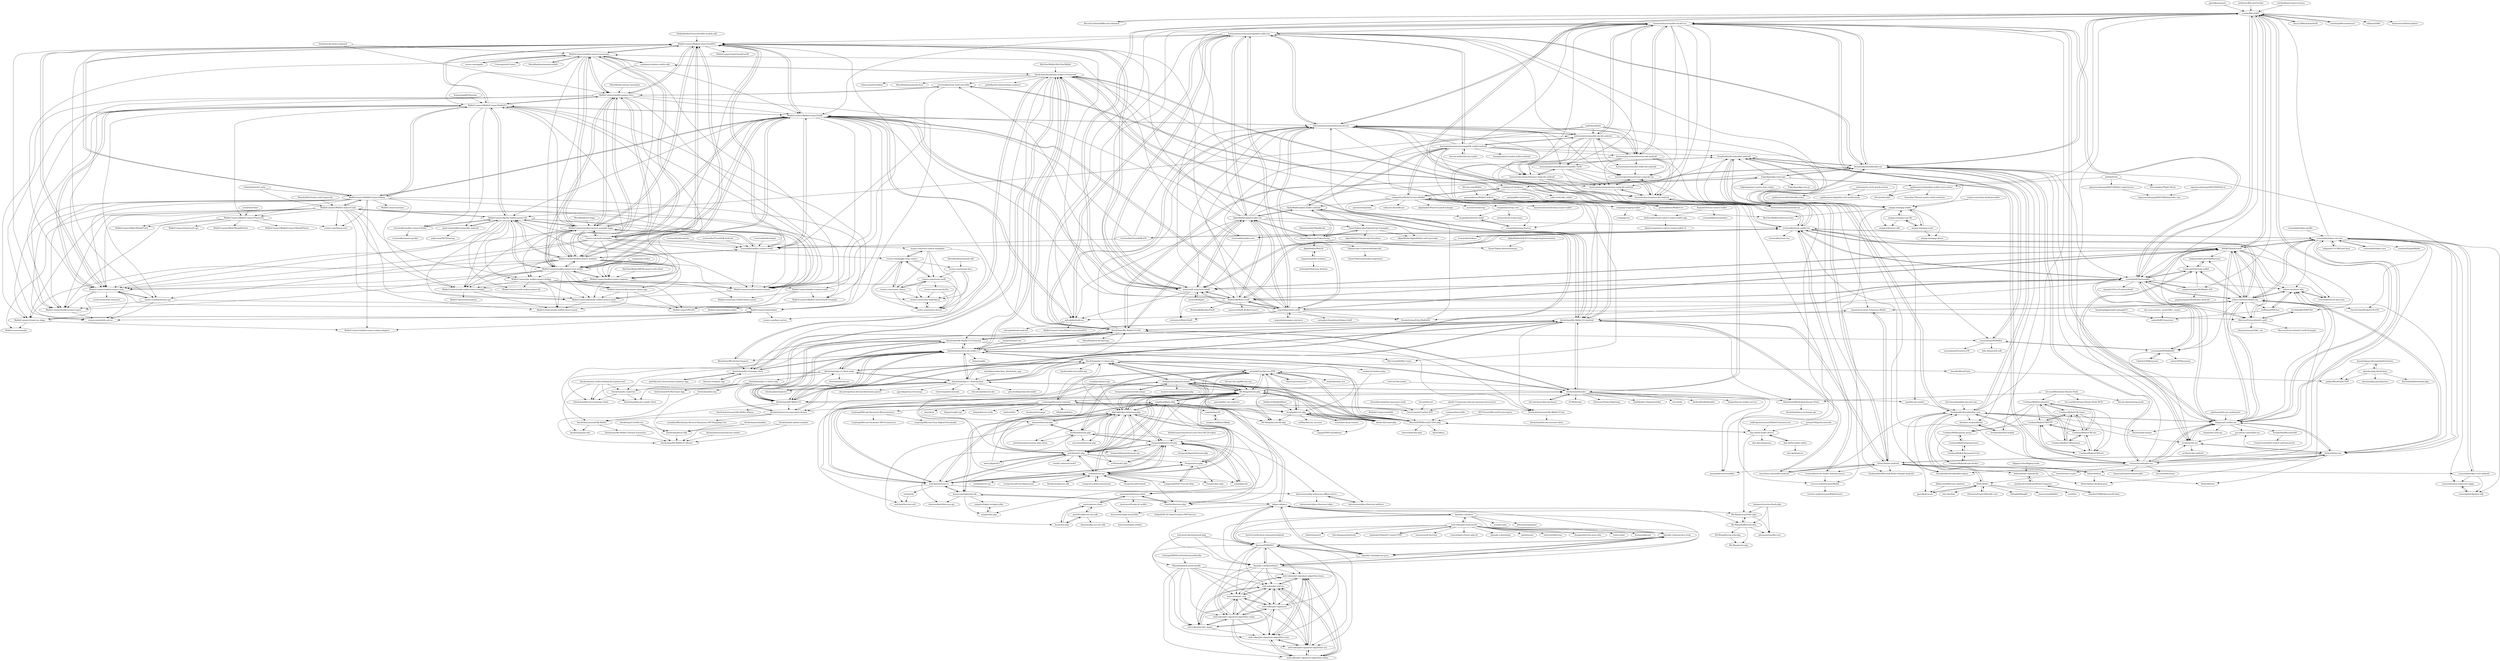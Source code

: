 digraph G {
"jgarzik/cpuminer" -> "yenom/BitcoinKit" ["e"=1]
"consenlabs/token-profile" -> "consenlabs/token-core-ios" ["e"=1]
"coinbase/coinbase-wallet-sdk" -> "blockchain/blockchain-wallet-v4-frontend" ["e"=1]
"coinbase/coinbase-wallet-sdk" -> "WalletConnect/walletconnect-monorepo" ["e"=1]
"coinbase/coinbase-wallet-sdk" -> "WalletConnect/walletconnect-docs" ["e"=1]
"BitcoinUnlimited/BitcoinUnlimited" -> "yenom/BitcoinKit" ["e"=1]
"WalletConnect/walletconnect-docs" -> "WalletConnect/walletconnect-monorepo"
"WalletConnect/walletconnect-docs" -> "WalletConnect/WalletConnectSwiftV2"
"WalletConnect/walletconnect-docs" -> "WalletConnect/WalletConnectKotlinV2"
"WalletConnect/walletconnect-docs" -> "WalletConnect/walletconnect-utils"
"WalletConnect/walletconnect-docs" -> "WalletConnect/walletconnect-example-dapp"
"WalletConnect/walletconnect-docs" -> "WalletConnect/walletconnect-test-wallet"
"WalletConnect/walletconnect-docs" -> "WalletConnect/walletconnect-website"
"WalletConnect/walletconnect-docs" -> "WalletConnect/WalletConnectSwift"
"WalletConnect/walletconnect-docs" -> "WalletConnect/walletconnect-registry"
"WalletConnect/walletconnect-docs" -> "WalletConnect/walletconnect-assets"
"WalletConnect/walletconnect-docs" -> "reown-com/web-examples"
"WalletConnect/walletconnect-docs" -> "trustwallet/trust-web3-provider" ["e"=1]
"WalletConnect/walletconnect-docs" -> "WalletConnect/create-wc-dapp"
"WalletConnect/walletconnect-docs" -> "WalletConnect/walletconnect-specs"
"WalletConnect/walletconnect-docs" -> "WalletConnect/web3inbox"
"aceat64/EasyBitcoin-PHP" -> "denpamusic/php-bitcoinrpc"
"aceat64/EasyBitcoin-PHP" -> "Bit-Wasp/bitcoin-php"
"aceat64/EasyBitcoin-PHP" -> "blockchain/api-v1-client-php"
"aceat64/EasyBitcoin-PHP" -> "dryphp/bitcoin.php"
"aceat64/EasyBitcoin-PHP" -> "nbobtc/bitcoind-php"
"aceat64/EasyBitcoin-PHP" -> "btelle/ethereum-php"
"aceat64/EasyBitcoin-PHP" -> "digitaldonkey/ethereum-php"
"aceat64/EasyBitcoin-PHP" -> "BitcoinPHP/BitcoinECDSA.php"
"aceat64/EasyBitcoin-PHP" -> "Bit-Wasp/bitcoin-lib-php"
"aceat64/EasyBitcoin-PHP" -> "OmniLayer/omnicore" ["e"=1]
"aceat64/EasyBitcoin-PHP" -> "stolendata/rpc-ace"
"aceat64/EasyBitcoin-PHP" -> "cryptoapi/Payment-Gateway"
"horizontalsystems/unstoppable-wallet-ios" -> "horizontalsystems/unstoppable-wallet-android"
"horizontalsystems/unstoppable-wallet-ios" -> "horizontalsystems/bitcoin-kit-ios"
"horizontalsystems/unstoppable-wallet-ios" -> "horizontalsystems/ethereum-kit-ios"
"horizontalsystems/unstoppable-wallet-ios" -> "AlphaWallet/alpha-wallet-ios"
"horizontalsystems/unstoppable-wallet-ios" -> "horizontalsystems/bitcoin-kit-android"
"horizontalsystems/unstoppable-wallet-ios" -> "blockchain/My-Wallet-V3-iOS"
"horizontalsystems/unstoppable-wallet-ios" -> "horizontalsystems/ethereum-kit-android"
"horizontalsystems/unstoppable-wallet-ios" -> "safe-global/safe-ios"
"horizontalsystems/unstoppable-wallet-ios" -> "web3swift-team/web3swift"
"horizontalsystems/unstoppable-wallet-ios" -> "essentiaone/HDWallet"
"horizontalsystems/unstoppable-wallet-ios" -> "breadwallet/breadwallet-ios"
"horizontalsystems/unstoppable-wallet-ios" -> "WalletConnect/WalletConnectSwiftV2"
"horizontalsystems/unstoppable-wallet-ios" -> "WalletConnect/WalletConnectSwift"
"horizontalsystems/unstoppable-wallet-ios" -> "argentlabs/web3.swift"
"horizontalsystems/unstoppable-wallet-ios" -> "Boilertalk/Web3.swift"
"MyEtherWallet/MyEtherWallet" -> "blockchain/blockchain-wallet-v4-frontend" ["e"=1]
"AlphaWallet/alpha-wallet-android" -> "AlphaWallet/alpha-wallet-ios" ["e"=1]
"AlphaWallet/alpha-wallet-android" -> "SmartTokenLabs/TokenScript" ["e"=1]
"AlphaWallet/alpha-wallet-android" -> "SmartTokenLabs/TokenScript-Examples" ["e"=1]
"AlphaWallet/alpha-wallet-android" -> "horizontalsystems/unstoppable-wallet-android" ["e"=1]
"AlphaWallet/alpha-wallet-android" -> "blockchain/My-Wallet-V3-Android" ["e"=1]
"AlphaWallet/alpha-wallet-android" -> "horizontalsystems/bitcoin-kit-android" ["e"=1]
"AlphaWallet/alpha-wallet-android" -> "AlphaWallet/AlphaWallet-web3-provider" ["e"=1]
"web3p/web3.php" -> "digitaldonkey/ethereum-php"
"web3p/web3.php" -> "web3p/ethereum-tx"
"web3p/web3.php" -> "web3-php/web3" ["e"=1]
"web3p/web3.php" -> "furqansiddiqui/erc20-php"
"web3p/web3.php" -> "iexbase/tron-api"
"web3p/web3.php" -> "Bit-Wasp/bitcoin-php"
"web3p/web3.php" -> "btelle/ethereum-php"
"web3p/web3.php" -> "sc0Vu/web3.php"
"web3p/web3.php" -> "simplito/elliptic-php"
"web3p/web3.php" -> "kornrunner/php-keccak"
"web3p/web3.php" -> "Fenguoz/tron-php"
"web3p/web3.php" -> "renoki-co/laravel-web3" ["e"=1]
"web3p/web3.php" -> "denpamusic/php-bitcoinrpc"
"web3p/web3.php" -> "zcJun/php-eth"
"web3p/web3.php" -> "aceat64/EasyBitcoin-PHP"
"WalletConnect/walletconnect-example-dapp" -> "WalletConnect/walletconnect-test-wallet"
"WalletConnect/walletconnect-example-dapp" -> "WalletConnect/walletconnect-website"
"WalletConnect/walletconnect-example-dapp" -> "WalletConnect/walletconnect-assets"
"WalletConnect/walletconnect-example-dapp" -> "WalletConnect/walletconnect-docs"
"WalletConnect/walletconnect-example-dapp" -> "WalletConnect/kotlin-walletconnect-lib"
"WalletConnect/walletconnect-example-dapp" -> "reown-com/web-examples"
"WalletConnect/walletconnect-example-dapp" -> "WalletConnect/node-walletconnect-bridge"
"WalletConnect/walletconnect-example-dapp" -> "WalletConnect/WalletConnectSwift"
"WalletConnect/walletconnect-example-dapp" -> "WalletConnect/WalletConnectSwiftV2"
"WalletConnect/walletconnect-example-dapp" -> "trustwallet/wallet-connect-swift"
"WalletConnect/walletconnect-example-dapp" -> "WalletConnect/walletconnect-registry"
"WalletConnect/walletconnect-example-dapp" -> "WalletConnect/walletconnect-utils"
"WalletConnect/walletconnect-example-dapp" -> "WalletConnect/walletconnect-monorepo"
"WalletConnect/walletconnect-example-dapp" -> "WalletConnect/py-walletconnect-bridge"
"WalletConnect/walletconnect-example-dapp" -> "WalletConnect/WalletConnectKotlinV2"
"MetaMask/metamask-mobile" -> "WalletConnect/walletconnect-monorepo" ["e"=1]
"reown-com/appkit" -> "WalletConnect/walletconnect-monorepo" ["e"=1]
"MyEtherWallet/MEWconnect-web-client" -> "WalletConnect/walletconnect-registry" ["e"=1]
"knowledgearcdotorg/phpblockchain" -> "akondas/php-blockchain"
"knowledgearcdotorg/phpblockchain" -> "gnikyt/Blockchain-PHP"
"walletgeneratornet/WalletGenerator.net" -> "dan-da/hd-wallet-derive" ["e"=1]
"bitfwdcommunity/Issue-your-own-ERC20-token" -> "furqansiddiqui/erc20-php" ["e"=1]
"trustwallet/wallet-core" -> "trustwallet/trust-wallet-ios" ["e"=1]
"trustwallet/wallet-core" -> "web3swift-team/web3swift" ["e"=1]
"trustwallet/wallet-core" -> "WalletConnect/walletconnect-monorepo" ["e"=1]
"trustwallet/trust-web3-provider" -> "trustwallet/trust-wallet-ios" ["e"=1]
"trustwallet/trust-web3-provider" -> "WalletConnect/walletconnect-docs" ["e"=1]
"trustwallet/trust-web3-provider" -> "trustwallet/wallet-connect-swift" ["e"=1]
"trustwallet/developer" -> "trustwallet/wallet-connect-swift" ["e"=1]
"mycelium-com/wallet-android" -> "blockchain/My-Wallet-V3-Android" ["e"=1]
"mycelium-com/wallet-android" -> "bither/bither-android" ["e"=1]
"mycelium-com/wallet-android" -> "breadwallet/breadwallet-core" ["e"=1]
"web3swift-team/web3swift" -> "argentlabs/web3.swift"
"web3swift-team/web3swift" -> "Boilertalk/Web3.swift"
"web3swift-team/web3swift" -> "WalletConnect/WalletConnectSwift"
"web3swift-team/web3swift" -> "BANKEX/web3swift"
"web3swift-team/web3swift" -> "WalletConnect/WalletConnectSwiftV2"
"web3swift-team/web3swift" -> "AlphaWallet/alpha-wallet-ios"
"web3swift-team/web3swift" -> "horizontalsystems/ethereum-kit-ios"
"web3swift-team/web3swift" -> "yuzushioh/EthereumKit"
"web3swift-team/web3swift" -> "zeriontech/Web3Swift"
"web3swift-team/web3swift" -> "yenom/BitcoinKit"
"web3swift-team/web3swift" -> "attaswift/BigInt" ["e"=1]
"web3swift-team/web3swift" -> "horizontalsystems/unstoppable-wallet-ios"
"web3swift-team/web3swift" -> "trustwallet/trust-wallet-ios"
"web3swift-team/web3swift" -> "safe-global/safe-ios"
"web3swift-team/web3swift" -> "trustwallet/trust-web3-provider" ["e"=1]
"ccxt/php-binance-api" -> "iexbase/tron-api" ["e"=1]
"ccxt/php-binance-api" -> "digitaldonkey/ethereum-php" ["e"=1]
"ccxt/php-binance-api" -> "Bit-Wasp/bitcoin-php" ["e"=1]
"ccxt/php-binance-api" -> "web3p/web3.php" ["e"=1]
"yuzushioh/EthereumKit" -> "popshootjapan/WeiWallet-iOS"
"yuzushioh/EthereumKit" -> "BANKEX/web3swift"
"yuzushioh/EthereumKit" -> "yenom/BitcoinKit"
"yuzushioh/EthereumKit" -> "Boilertalk/Web3.swift"
"yuzushioh/EthereumKit" -> "oleganza/CoreBitcoin"
"yuzushioh/EthereumKit" -> "Conicoin/ethereum-wallet"
"yuzushioh/EthereumKit" -> "yuzushioh/HDWalletKit"
"yuzushioh/EthereumKit" -> "ethers-io/EthersWallet-ios"
"yuzushioh/EthereumKit" -> "trustwallet/trust-wallet-ios"
"yuzushioh/EthereumKit" -> "horizontalsystems/bitcoin-kit-ios"
"yuzushioh/EthereumKit" -> "web3swift-team/web3swift"
"yuzushioh/EthereumKit" -> "SteadyAction/EtherWalletKit"
"yuzushioh/EthereumKit" -> "ethers-io/ethers.objc"
"yuzushioh/EthereumKit" -> "MercuryProtocol/web3.swift"
"yuzushioh/EthereumKit" -> "daisuke310vvv/ContractSwift"
"oleganza/CoreBitcoin" -> "yenom/BitcoinKit"
"oleganza/CoreBitcoin" -> "arcbit/arcbit-ios"
"oleganza/CoreBitcoin" -> "voisine/breadwallet-ios"
"oleganza/CoreBitcoin" -> "yuzushioh/EthereumKit"
"oleganza/CoreBitcoin" -> "ethers-io/EthersWallet-ios"
"oleganza/CoreBitcoin" -> "keeshux/bitcoinspv"
"oleganza/CoreBitcoin" -> "breadwallet/breadwallet-core"
"oleganza/CoreBitcoin" -> "bither/bither-ios"
"oleganza/CoreBitcoin" -> "DoubleSha/BitcoinSwift"
"oleganza/CoreBitcoin" -> "consenlabs/token-core-ios"
"oleganza/CoreBitcoin" -> "horizontalsystems/bitcoin-kit-ios"
"oleganza/CoreBitcoin" -> "BANKEX/web3swift"
"oleganza/CoreBitcoin" -> "ethers-io/ethers.objc"
"oleganza/CoreBitcoin" -> "bitpay/bitcoind-rpc" ["e"=1]
"oleganza/CoreBitcoin" -> "mycelium-com/wallet-ios"
"Savjee/SavjeeCoin" -> "blockchain/service-my-wallet-v3" ["e"=1]
"stephen-hill/base58php" -> "tuupola/base58"
"tronprotocol/documentation" -> "iexbase/tron-api" ["e"=1]
"trustwallet/blockatlas" -> "trustwallet/wallet-connect-swift" ["e"=1]
"WalletConnect/walletconnect-monorepo" -> "WalletConnect/walletconnect-docs"
"WalletConnect/walletconnect-monorepo" -> "WalletConnect/WalletConnectSwiftV2"
"WalletConnect/walletconnect-monorepo" -> "reown-com/web-examples"
"WalletConnect/walletconnect-monorepo" -> "WalletConnect/walletconnect-utils"
"WalletConnect/walletconnect-monorepo" -> "WalletConnect/walletconnect-test-wallet"
"WalletConnect/walletconnect-monorepo" -> "WalletConnect/walletconnect-example-dapp"
"WalletConnect/walletconnect-monorepo" -> "WalletConnect/WalletConnectKotlinV2"
"WalletConnect/walletconnect-monorepo" -> "WalletConnect/WalletConnectSwift"
"WalletConnect/walletconnect-monorepo" -> "WalletConnect/walletconnect-website"
"WalletConnect/walletconnect-monorepo" -> "reown-com/appkit" ["e"=1]
"WalletConnect/walletconnect-monorepo" -> "WalletConnect/walletconnect-registry"
"WalletConnect/walletconnect-monorepo" -> "coinbase/coinbase-wallet-sdk" ["e"=1]
"WalletConnect/walletconnect-monorepo" -> "MetaMask/metamask-mobile" ["e"=1]
"WalletConnect/walletconnect-monorepo" -> "Uniswap/web3-react" ["e"=1]
"WalletConnect/walletconnect-monorepo" -> "WalletConnect/walletconnect-assets"
"horizontalsystems/bitcoin-kit-android" -> "horizontalsystems/ethereum-kit-android"
"horizontalsystems/bitcoin-kit-android" -> "horizontalsystems/bitcoin-kit-ios"
"horizontalsystems/bitcoin-kit-android" -> "horizontalsystems/atomic-swap-kit-android"
"horizontalsystems/bitcoin-kit-android" -> "horizontalsystems/eos-kit-android"
"horizontalsystems/bitcoin-kit-android" -> "horizontalsystems/ethereum-kit-ios"
"horizontalsystems/bitcoin-kit-android" -> "horizontalsystems/binance-chain-kit-android"
"horizontalsystems/bitcoin-kit-android" -> "horizontalsystems/BinanceChainKit.Swift"
"horizontalsystems/bitcoin-kit-android" -> "horizontalsystems/hd-wallet-kit-android"
"horizontalsystems/bitcoin-kit-android" -> "horizontalsystems/eos-kit-ios"
"horizontalsystems/bitcoin-kit-android" -> "horizontalsystems/atomic-swap-kit-ios"
"horizontalsystems/bitcoin-kit-android" -> "horizontalsystems/unstoppable-wallet-android"
"trustwallet/trust-wallet-ios" -> "BANKEX/web3swift"
"trustwallet/trust-wallet-ios" -> "yuzushioh/EthereumKit"
"trustwallet/trust-wallet-ios" -> "trustwallet/trust-wallet-android-source" ["e"=1]
"trustwallet/trust-wallet-ios" -> "trustwallet/trust-keystore" ["e"=1]
"trustwallet/trust-wallet-ios" -> "ethers-io/EthersWallet-ios"
"trustwallet/trust-wallet-ios" -> "trustwallet/trust-web3-provider" ["e"=1]
"trustwallet/trust-wallet-ios" -> "consenlabs/token-core-ios"
"trustwallet/trust-wallet-ios" -> "Boilertalk/Web3.swift"
"trustwallet/trust-wallet-ios" -> "trustwallet/wallet-core" ["e"=1]
"trustwallet/trust-wallet-ios" -> "trustwallet/tokens" ["e"=1]
"trustwallet/trust-wallet-ios" -> "yenom/BitcoinKit"
"trustwallet/trust-wallet-ios" -> "trustwallet/trust-ray" ["e"=1]
"trustwallet/trust-wallet-ios" -> "web3swift-team/web3swift"
"trustwallet/trust-wallet-ios" -> "breadwallet/breadwallet-ios"
"trustwallet/trust-wallet-ios" -> "trustwallet/TrustSDK-iOS" ["e"=1]
"DimensionDev/Maskbook" -> "SmartTokenLabs/TokenScript" ["e"=1]
"swaponline/MultiCurrencyWallet" -> "swaponline/swap.core"
"swaponline/MultiCurrencyWallet" -> "CoinSpace/CoinSpace"
"swaponline/MultiCurrencyWallet" -> "airgap-it/airgap-wallet"
"swaponline/MultiCurrencyWallet" -> "iamnotstatic/multichain-crypto-wallet" ["e"=1]
"swaponline/MultiCurrencyWallet" -> "swaponline/testnet.build"
"swaponline/MultiCurrencyWallet" -> "swaponline/swap.button"
"swaponline/MultiCurrencyWallet" -> "blockchain/blockchain-wallet-v4-frontend"
"swaponline/MultiCurrencyWallet" -> "algobasket/PeatioCryptoExchange" ["e"=1]
"swaponline/MultiCurrencyWallet" -> "movnetwork/swap" ["e"=1]
"swaponline/MultiCurrencyWallet" -> "horizontalsystems/unstoppable-wallet-android"
"swaponline/MultiCurrencyWallet" -> "openware/opendax" ["e"=1]
"swaponline/MultiCurrencyWallet" -> "coingrig/coingrig-wallet"
"swaponline/MultiCurrencyWallet" -> "AlphaWallet/alpha-wallet-android" ["e"=1]
"swaponline/MultiCurrencyWallet" -> "enkryptcom/enKrypt" ["e"=1]
"swaponline/MultiCurrencyWallet" -> "MyCryptoHQ/MyCrypto" ["e"=1]
"Boilertalk/Web3.swift" -> "argentlabs/web3.swift"
"Boilertalk/Web3.swift" -> "web3swift-team/web3swift"
"Boilertalk/Web3.swift" -> "BANKEX/web3swift"
"Boilertalk/Web3.swift" -> "yuzushioh/EthereumKit"
"Boilertalk/Web3.swift" -> "WalletConnect/WalletConnectSwift"
"Boilertalk/Web3.swift" -> "horizontalsystems/ethereum-kit-ios"
"Boilertalk/Web3.swift" -> "WalletConnect/WalletConnectSwiftV2"
"Boilertalk/Web3.swift" -> "MercuryProtocol/web3.swift"
"Boilertalk/Web3.swift" -> "trustwallet/trust-wallet-ios"
"Boilertalk/Web3.swift" -> "AlphaWallet/alpha-wallet-ios"
"Boilertalk/Web3.swift" -> "zeriontech/Web3Swift"
"Boilertalk/Web3.swift" -> "SteadyAction/EtherWalletKit"
"Boilertalk/Web3.swift" -> "horizontalsystems/bitcoin-kit-ios"
"Boilertalk/Web3.swift" -> "Boilertalk/BlockiesSwift"
"Boilertalk/Web3.swift" -> "maurovz/Swift-WalletConnect"
"web-token/jwt-framework" -> "Spomky-Labs/jose"
"web-token/jwt-framework" -> "Spomky-Labs/aes-key-wrap"
"web-token/jwt-framework" -> "lcobucci/jwt" ["e"=1]
"web-token/jwt-framework" -> "fgrosse/PHPASN1"
"web-token/jwt-framework" -> "firebase/php-jwt" ["e"=1]
"web-token/jwt-framework" -> "Spomky-Labs/base64url"
"web-token/jwt-framework" -> "beberlei/assert" ["e"=1]
"web-token/jwt-framework" -> "thecodingmachine/safe" ["e"=1]
"web-token/jwt-framework" -> "jumbojett/OpenID-Connect-PHP" ["e"=1]
"web-token/jwt-framework" -> "ramsey/uuid-doctrine" ["e"=1]
"web-token/jwt-framework" -> "crazywhalecc/static-php-cli" ["e"=1]
"web-token/jwt-framework" -> "Spomky-Labs/otphp" ["e"=1]
"web-token/jwt-framework" -> "spatie/enum" ["e"=1]
"web-token/jwt-framework" -> "infection/infection" ["e"=1]
"web-token/jwt-framework" -> "dunglas/doctrine-json-odm" ["e"=1]
"WalletConnect/walletconnect-test-wallet" -> "WalletConnect/walletconnect-example-dapp"
"WalletConnect/walletconnect-test-wallet" -> "WalletConnect/walletconnect-assets"
"WalletConnect/walletconnect-test-wallet" -> "WalletConnect/walletconnect-registry"
"WalletConnect/walletconnect-test-wallet" -> "WalletConnect/walletconnect-website"
"WalletConnect/walletconnect-test-wallet" -> "WalletConnect/node-walletconnect-bridge"
"WalletConnect/walletconnect-test-wallet" -> "WalletConnect/kotlin-walletconnect-lib"
"WalletConnect/walletconnect-test-wallet" -> "WalletConnect/walletconnect-utils"
"WalletConnect/walletconnect-test-wallet" -> "WalletConnect/walletconnect-docs"
"WalletConnect/walletconnect-test-wallet" -> "WalletConnect/firebase-walletconnect-push"
"WalletConnect/walletconnect-test-wallet" -> "WalletConnect/py-walletconnect-bridge"
"WalletConnect/walletconnect-test-wallet" -> "WalletConnect/walletconnect-specs"
"WalletConnect/walletconnect-test-wallet" -> "WalletConnect/WalletConnectSwift"
"WalletConnect/walletconnect-test-wallet" -> "WalletConnect/WalletConnectSwiftV2"
"WalletConnect/walletconnect-test-wallet" -> "WalletConnect/node-walletconnect-push"
"WalletConnect/walletconnect-test-wallet" -> "WalletConnect/walletconnect-demo-app"
"airgap-it/airgap-coin-lib" -> "airgap-it/airgap-wallet"
"airgap-it/airgap-coin-lib" -> "airgap-it/airgap-vault"
"airgap-it/airgap-coin-lib" -> "airgap-it/beacon-sdk" ["e"=1]
"jashmenn/bitcoin-reading-list" -> "oleganza/CoreBitcoin" ["e"=1]
"tronprotocol/tronweb" -> "iexbase/tron-api" ["e"=1]
"trustwallet/TrustSDK-Android" -> "trustwallet/wallet-connect-swift" ["e"=1]
"goatpig/BitcoinArmory" -> "greenaddress/WalletCrx" ["e"=1]
"satwikkansal/python_blockchain_app" -> "blockchain/api-v1-client-python" ["e"=1]
"WalletConnect/kotlin-walletconnect-lib" -> "trustwallet/wallet-connect-kotlin"
"WalletConnect/kotlin-walletconnect-lib" -> "WalletConnect/WalletConnectKotlinV2"
"WalletConnect/kotlin-walletconnect-lib" -> "WalletConnect/walletconnect-assets"
"WalletConnect/kotlin-walletconnect-lib" -> "WalletConnect/walletconnect-test-wallet"
"WalletConnect/kotlin-walletconnect-lib" -> "WalletConnect/firebase-walletconnect-push"
"WalletConnect/kotlin-walletconnect-lib" -> "WalletConnect/node-walletconnect-bridge"
"WalletConnect/kotlin-walletconnect-lib" -> "WalletConnect/walletconnect-registry"
"WalletConnect/kotlin-walletconnect-lib" -> "WalletConnect/walletconnect-utils"
"WalletConnect/kotlin-walletconnect-lib" -> "WalletConnect/WCIPs"
"WalletConnect/kotlin-walletconnect-lib" -> "WalletConnect/py-walletconnect-bridge"
"WalletConnect/kotlin-walletconnect-lib" -> "WalletConnect/walletconnect-example-dapp"
"WalletConnect/kotlin-walletconnect-lib" -> "WalletConnect/swift-walletconnect-lib"
"WalletConnect/kotlin-walletconnect-lib" -> "WalletConnect/WalletConnectUnity"
"WalletConnect/kotlin-walletconnect-lib" -> "WalletConnect/walletconnect-website"
"WalletConnect/kotlin-walletconnect-lib" -> "pink-room/walletconnectkit-android"
"airgap-it/airgap-wallet" -> "airgap-it/airgap-vault"
"airgap-it/airgap-wallet" -> "airgap-it/airgap-coin-lib"
"airgap-it/airgap-wallet" -> "airgap-it/beacon-sdk" ["e"=1]
"airgap-it/airgap-wallet" -> "airgap-it/airgap-distro"
"airgap-it/airgap-wallet" -> "swaponline/MultiCurrencyWallet"
"airgap-it/airgap-wallet" -> "trustee-wallet/trusteeWallet"
"airgap-it/airgap-wallet" -> "MyEtherWallet/ethereum-lists" ["e"=1]
"trustwallet/wallet-connect-swift" -> "WalletConnect/walletconnect-assets"
"trustwallet/wallet-connect-swift" -> "WalletConnect/WalletConnectSwift"
"trustwallet/wallet-connect-swift" -> "WalletConnect/WalletConnectSwiftV2"
"trustwallet/wallet-connect-swift" -> "WalletConnect/walletconnect-website"
"trustwallet/wallet-connect-swift" -> "WalletConnect/walletconnect-example-dapp"
"trustwallet/wallet-connect-kotlin" -> "WalletConnect/kotlin-walletconnect-lib"
"trustwallet/wallet-connect-kotlin" -> "trustwallet/assets-go-libs" ["e"=1]
"bitcoincashorg/bitcoincash.org" -> "breadwallet/breadwallet-core" ["e"=1]
"greenaddress/WalletCordova" -> "greenaddress/WalletCrx"
"argentlabs/argent-contracts" -> "argentlabs/web3.swift" ["e"=1]
"furqansiddiqui/erc20-php" -> "furqansiddiqui/ethereum-rpc"
"furqansiddiqui/erc20-php" -> "digitaldonkey/ethereum-php"
"furqansiddiqui/erc20-php" -> "zcJun/php-eth"
"furqansiddiqui/erc20-php" -> "web3p/ethereum-tx"
"furqansiddiqui/erc20-php" -> "sc0Vu/web3.php"
"furqansiddiqui/erc20-php" -> "web3p/web3.php"
"furqansiddiqui/erc20-php" -> "NanQi/ethereum-php"
"furqansiddiqui/erc20-php" -> "Fenguoz/tron-php"
"furqansiddiqui/erc20-php" -> "iexbase/tron-api"
"furqansiddiqui/erc20-php" -> "btelle/ethereum-php"
"furqansiddiqui/erc20-php" -> "furqansiddiqui/ethereum-php"
"furqansiddiqui/erc20-php" -> "kornrunner/php-ethereum-offline-raw-tx"
"zcJun/php-eth" -> "myxtype/ethereum-client"
"zcJun/php-eth" -> "furqansiddiqui/erc20-php"
"horizontalsystems/unstoppable-wallet-android" -> "horizontalsystems/unstoppable-wallet-ios"
"horizontalsystems/unstoppable-wallet-android" -> "horizontalsystems/bitcoin-kit-android"
"horizontalsystems/unstoppable-wallet-android" -> "horizontalsystems/ethereum-kit-android"
"horizontalsystems/unstoppable-wallet-android" -> "AlphaWallet/alpha-wallet-android" ["e"=1]
"horizontalsystems/unstoppable-wallet-android" -> "horizontalsystems/bitcoin-kit-ios"
"horizontalsystems/unstoppable-wallet-android" -> "blockchain/My-Wallet-V3-Android"
"horizontalsystems/unstoppable-wallet-android" -> "hoanghiephui/coindex-wallet-android"
"horizontalsystems/unstoppable-wallet-android" -> "horizontalsystems/ethereum-kit-ios"
"horizontalsystems/unstoppable-wallet-android" -> "bitcoin-wallet/bitcoin-wallet" ["e"=1]
"horizontalsystems/unstoppable-wallet-android" -> "breadwallet/breadwallet-android" ["e"=1]
"horizontalsystems/unstoppable-wallet-android" -> "swaponline/MultiCurrencyWallet"
"horizontalsystems/unstoppable-wallet-android" -> "trustwallet/wallet-core" ["e"=1]
"horizontalsystems/unstoppable-wallet-android" -> "CoinSpace/CoinSpace"
"horizontalsystems/unstoppable-wallet-android" -> "airgap-it/airgap-wallet"
"horizontalsystems/unstoppable-wallet-android" -> "horizontalsystems/binance-chain-kit-android"
"horizontalsystems/ethereum-kit-ios" -> "horizontalsystems/ethereum-kit-android"
"horizontalsystems/ethereum-kit-ios" -> "horizontalsystems/bitcoin-kit-ios"
"horizontalsystems/ethereum-kit-ios" -> "horizontalsystems/BinanceChainKit.Swift"
"horizontalsystems/ethereum-kit-ios" -> "horizontalsystems/bitcoin-kit-android"
"horizontalsystems/ethereum-kit-ios" -> "horizontalsystems/eos-kit-android"
"horizontalsystems/ethereum-kit-ios" -> "horizontalsystems/binance-chain-kit-android"
"horizontalsystems/ethereum-kit-ios" -> "horizontalsystems/eos-kit-ios"
"horizontalsystems/ethereum-kit-ios" -> "horizontalsystems/atomic-swap-kit-android"
"horizontalsystems/ethereum-kit-ios" -> "WalletConnect/WalletConnectSwift"
"horizontalsystems/ethereum-kit-ios" -> "horizontalsystems/unstoppable-wallet-ios"
"horizontalsystems/ethereum-kit-ios" -> "safe-global/safe-ios"
"horizontalsystems/ethereum-kit-ios" -> "argentlabs/web3.swift"
"horizontalsystems/ethereum-kit-ios" -> "horizontalsystems/atomic-swap-kit-ios"
"airgap-it/airgap-vault" -> "airgap-it/airgap-wallet"
"airgap-it/airgap-vault" -> "airgap-it/airgap-coin-lib"
"airgap-it/airgap-vault" -> "airgap-it/airgap-distro"
"iexbase/tron-api" -> "Fenguoz/tron-php"
"iexbase/tron-api" -> "digitaldonkey/ethereum-php"
"iexbase/tron-api" -> "web3p/ethereum-tx"
"iexbase/tron-api" -> "web3p/web3.php"
"iexbase/tron-api" -> "tronprotocol/tronweb" ["e"=1]
"iexbase/tron-api" -> "furqansiddiqui/erc20-php"
"iexbase/tron-api" -> "Bit-Wasp/bitcoin-php"
"iexbase/tron-api" -> "tronprotocol/documentation" ["e"=1]
"iexbase/tron-api" -> "smirkcat/tron-rpc" ["e"=1]
"iexbase/tron-api" -> "Fenguoz/bsc-php"
"iexbase/tron-api" -> "songning4/PHP-Tron-develop"
"iexbase/tron-api" -> "zcJun/php-eth"
"iexbase/tron-api" -> "tronprotocol/tron-deployment" ["e"=1]
"iexbase/tron-api" -> "NanQi/ethereum-php"
"iexbase/tron-api" -> "fbsobreira/gotron-sdk" ["e"=1]
"primal100/pybitcointools" -> "dan-da/hd-wallet-derive" ["e"=1]
"trustwallet/tokens" -> "trustwallet/trust-wallet-ios" ["e"=1]
"trustwallet/tokens" -> "trustwallet/wallet-connect-swift" ["e"=1]
"kopanitsa/web3-arduino" -> "AlphaWallet/Web3E"
"kopanitsa/web3-arduino" -> "kvhnuke/Ethereum-Arduino"
"trustwallet/trust-wallet-android-source" -> "trustwallet/trust-wallet-ios" ["e"=1]
"trustwallet/trust-wallet-android-source" -> "trustee-wallet/trusteeWallet" ["e"=1]
"dryphp/bitcoin.php" -> "aceat64/EasyBitcoin-PHP"
"dryphp/bitcoin.php" -> "nbobtc/bitcoind-php"
"dryphp/bitcoin.php" -> "zamgo/PHPCoinAddress"
"dryphp/bitcoin.php" -> "BitcoinPHP/BitcoinECDSA.php"
"dryphp/bitcoin.php" -> "Bit-Wasp/bitcoin-lib-php"
"dryphp/bitcoin.php" -> "m0Ray/bitcoin_account"
"dryphp/bitcoin.php" -> "tcatm/bitcoin-js-remote" ["e"=1]
"argentlabs/web3.swift" -> "web3swift-team/web3swift"
"argentlabs/web3.swift" -> "Boilertalk/Web3.swift"
"argentlabs/web3.swift" -> "WalletConnect/WalletConnectSwift"
"argentlabs/web3.swift" -> "horizontalsystems/ethereum-kit-ios"
"argentlabs/web3.swift" -> "WalletConnect/WalletConnectSwiftV2"
"argentlabs/web3.swift" -> "AlphaWallet/alpha-wallet-ios"
"argentlabs/web3.swift" -> "argentlabs/argent-contracts" ["e"=1]
"argentlabs/web3.swift" -> "BANKEX/web3swift"
"argentlabs/web3.swift" -> "safe-global/safe-ios"
"argentlabs/web3.swift" -> "SteadyAction/EtherWalletKit"
"argentlabs/web3.swift" -> "metaplex-foundation/Solana.Swift" ["e"=1]
"argentlabs/web3.swift" -> "zeriontech/Web3Swift"
"argentlabs/web3.swift" -> "yuzushioh/EthereumKit"
"argentlabs/web3.swift" -> "MercuryProtocol/web3.swift"
"argentlabs/web3.swift" -> "horizontalsystems/unstoppable-wallet-ios"
"simplito/elliptic-php" -> "kornrunner/php-keccak"
"simplito/elliptic-php" -> "web3p/ethereum-tx"
"simplito/elliptic-php" -> "phpecc/phpecc"
"simplito/elliptic-php" -> "digitaldonkey/ethereum-php"
"simplito/elliptic-php" -> "furqansiddiqui/erc20-php"
"simplito/elliptic-php" -> "tuupola/base58"
"simplito/elliptic-php" -> "kornrunner/php-ethereum-address"
"simplito/elliptic-php" -> "simplito/bn-php"
"simplito/elliptic-php" -> "web3p/web3.php"
"simplito/elliptic-php" -> "Bit-Wasp/bitcoin-php"
"simplito/elliptic-php" -> "web3p/ethereum-util"
"BANKEX/web3swift" -> "yuzushioh/EthereumKit"
"BANKEX/web3swift" -> "Boilertalk/Web3.swift"
"BANKEX/web3swift" -> "MercuryProtocol/web3.swift"
"BANKEX/web3swift" -> "web3swift-team/web3swift"
"BANKEX/web3swift" -> "trustwallet/trust-wallet-ios"
"BANKEX/web3swift" -> "ethers-io/EthersWallet-ios"
"BANKEX/web3swift" -> "IndisputableLabs/Swifthereum"
"BANKEX/web3swift" -> "ethers-io/ethers.objc"
"BANKEX/web3swift" -> "trustwallet/trust-keystore" ["e"=1]
"BANKEX/web3swift" -> "Conicoin/ethereum-wallet"
"BANKEX/web3swift" -> "yenom/BitcoinKit"
"BANKEX/web3swift" -> "oleganza/CoreBitcoin"
"BANKEX/web3swift" -> "argentlabs/web3.swift"
"BANKEX/web3swift" -> "bricklife/JSONRPCKit"
"BANKEX/web3swift" -> "consenlabs/token-core-ios"
"WalletConnect/walletconnect-website" -> "WalletConnect/walletconnect-assets"
"WalletConnect/walletconnect-website" -> "WalletConnect/walletconnect-example-dapp"
"WalletConnect/walletconnect-website" -> "WalletConnect/walletconnect-test-wallet"
"WalletConnect/walletconnect-website" -> "WalletConnect/node-walletconnect-bridge"
"WalletConnect/walletconnect-website" -> "WalletConnect/walletconnect-registry"
"WalletConnect/walletconnect-website" -> "WalletConnect/py-walletconnect-bridge"
"WalletConnect/walletconnect-website" -> "WalletConnect/WalletConnectSwift"
"WalletConnect/walletconnect-website" -> "WalletConnect/walletconnect-docs"
"WalletConnect/walletconnect-website" -> "WalletConnect/walletconnect-utils"
"WalletConnect/walletconnect-website" -> "WalletConnect/kotlin-walletconnect-lib"
"WalletConnect/walletconnect-website" -> "WalletConnect/WalletConnectSwiftV2"
"WalletConnect/walletconnect-website" -> "WalletConnect/walletconnect-demo-app"
"WalletConnect/walletconnect-website" -> "WalletConnect/firebase-walletconnect-push"
"WalletConnect/walletconnect-website" -> "trustwallet/wallet-connect-swift"
"WalletConnect/walletconnect-website" -> "WalletConnect/create-wc-dapp"
"WalletConnect/node-walletconnect-bridge" -> "WalletConnect/node-walletconnect-push"
"WalletConnect/node-walletconnect-bridge" -> "WalletConnect/firebase-walletconnect-push"
"WalletConnect/node-walletconnect-bridge" -> "WalletConnect/association"
"WalletConnect/walletconnect-assets" -> "WalletConnect/firebase-walletconnect-push"
"BitcoinPHP/BitcoinECDSA.php" -> "Bit-Wasp/bitcoin-php"
"BitcoinPHP/BitcoinECDSA.php" -> "denpamusic/php-bitcoinrpc"
"BitcoinPHP/BitcoinECDSA.php" -> "dryphp/bitcoin.php"
"BitcoinPHP/BitcoinECDSA.php" -> "vbuterin/btckeysplit"
"BitcoinPHP/BitcoinECDSA.php" -> "SjorsO/keys" ["e"=1]
"BitcoinPHP/BitcoinECDSA.php" -> "aceat64/EasyBitcoin-PHP"
"BitcoinPHP/BitcoinECDSA.php" -> "dan-da/hd-wallet-derive"
"consenlabs/token-core-ios" -> "consenlabs/token-core-android" ["e"=1]
"consenlabs/token-core-ios" -> "OracleChain/PocketEOS-IOS" ["e"=1]
"consenlabs/token-core-ios" -> "oleganza/CoreBitcoin"
"consenlabs/token-core-ios" -> "ethers-io/EthersWallet-ios"
"consenlabs/token-core-ios" -> "trustwallet/trust-wallet-ios"
"consenlabs/token-core-ios" -> "ethers-io/ethers.objc"
"consenlabs/token-core-ios" -> "BANKEX/web3swift"
"consenlabs/token-core-ios" -> "zhiquan911/CHKLineChart" ["e"=1]
"consenlabs/token-core-ios" -> "consenlabs/token-core" ["e"=1]
"consenlabs/token-core-ios" -> "consenlabs/tokenlon-sdk"
"consenlabs/token-core-ios" -> "consenlabs/eos-stake-vote-dapp"
"consenlabs/token-core-ios" -> "bither/bither-ios"
"consenlabs/token-core-ios" -> "southex/SimpleWallet" ["e"=1]
"consenlabs/token-core-ios" -> "yenom/BitcoinKit"
"consenlabs/token-core-ios" -> "yuzushioh/EthereumKit"
"nguyenvanhoang26041994/dev-experiences" -> "nguyenvanhoang26041994/nhactube.com"
"trustwallet/TrustSDK-iOS" -> "WalletConnect/WalletConnectSwift" ["e"=1]
"trustwallet/TrustSDK-iOS" -> "trustwallet/wallet-connect-swift" ["e"=1]
"trustwallet/TrustSDK-iOS" -> "trustwallet/trust-wallet-ios" ["e"=1]
"trustwallet/TrustSDK-iOS" -> "horizontalsystems/ethereum-kit-ios" ["e"=1]
"trezor/trezor-crypto" -> "libbtc/libbtc" ["e"=1]
"trezor/trezor-crypto" -> "breadwallet/breadwallet-core" ["e"=1]
"consenlabs/token-core-android" -> "consenlabs/token-core-ios" ["e"=1]
"consenlabs/token-core-android" -> "consenlabs/tokenlon-sdk" ["e"=1]
"consenlabs/token-core-android" -> "consenlabs/eos-stake-vote-dapp" ["e"=1]
"SmartTokenLabs/TokenScript" -> "SmartTokenLabs/TokenScript-Examples"
"SmartTokenLabs/TokenScript" -> "SmartTokenLabs/attestation"
"SmartTokenLabs/TokenScript" -> "AlphaWallet/alpha-wallet-android" ["e"=1]
"SmartTokenLabs/TokenScript" -> "AlphaWallet/alpha-wallet-ios"
"SmartTokenLabs/TokenScript" -> "TokenScript-Framework/token-kit"
"SmartTokenLabs/TokenScript" -> "AlphaWallet/Web3E"
"horizontalsystems/ethereum-kit-android" -> "horizontalsystems/bitcoin-kit-android"
"horizontalsystems/ethereum-kit-android" -> "horizontalsystems/ethereum-kit-ios"
"horizontalsystems/ethereum-kit-android" -> "horizontalsystems/eos-kit-android"
"horizontalsystems/ethereum-kit-android" -> "horizontalsystems/atomic-swap-kit-android"
"horizontalsystems/ethereum-kit-android" -> "horizontalsystems/binance-chain-kit-android"
"horizontalsystems/ethereum-kit-android" -> "horizontalsystems/BinanceChainKit.Swift"
"horizontalsystems/ethereum-kit-android" -> "horizontalsystems/eos-kit-ios"
"horizontalsystems/ethereum-kit-android" -> "horizontalsystems/hd-wallet-kit-android"
"horizontalsystems/ethereum-kit-android" -> "horizontalsystems/atomic-swap-kit-ios"
"horizontalsystems/ethereum-kit-android" -> "horizontalsystems/bitcoin-kit-ios"
"cryptean/bitcoinlib" -> "BitcoinPHP/BitcoinECDSA.php" ["e"=1]
"mobnetic/BitcoinChecker" -> "yenom/BitcoinKit" ["e"=1]
"bitcart/bitcart" -> "Overtorment/Cashier-BTC" ["e"=1]
"alexk111/awesome-bitcoin-payment-processors" -> "Overtorment/Cashier-BTC" ["e"=1]
"AlphaWallet/alpha-wallet-ios" -> "AlphaWallet/alpha-wallet-android" ["e"=1]
"AlphaWallet/alpha-wallet-ios" -> "SmartTokenLabs/TokenScript"
"AlphaWallet/alpha-wallet-ios" -> "horizontalsystems/unstoppable-wallet-ios"
"AlphaWallet/alpha-wallet-ios" -> "argentlabs/web3.swift"
"AlphaWallet/alpha-wallet-ios" -> "web3swift-team/web3swift"
"AlphaWallet/alpha-wallet-ios" -> "SmartTokenLabs/TokenScript-Examples"
"AlphaWallet/alpha-wallet-ios" -> "WalletConnect/WalletConnectSwift"
"AlphaWallet/alpha-wallet-ios" -> "blockchain/My-Wallet-V3-iOS"
"AlphaWallet/alpha-wallet-ios" -> "horizontalsystems/ethereum-kit-ios"
"AlphaWallet/alpha-wallet-ios" -> "Boilertalk/Web3.swift"
"AlphaWallet/alpha-wallet-ios" -> "WalletConnect/WalletConnectSwiftV2"
"AlphaWallet/alpha-wallet-ios" -> "safe-global/safe-ios"
"AlphaWallet/alpha-wallet-ios" -> "trustwallet/trust-wallet-ios"
"AlphaWallet/alpha-wallet-ios" -> "horizontalsystems/bitcoin-kit-ios"
"AlphaWallet/alpha-wallet-ios" -> "breadwallet/breadwallet-ios"
"popshootjapan/WeiWallet-iOS" -> "yuzushioh/EthereumKit"
"popshootjapan/WeiWallet-iOS" -> "popshootjapan/WeiWallet-Android"
"popshootjapan/WeiWallet-iOS" -> "Conicoin/ethereum-wallet"
"WalletConnect/py-walletconnect-bridge" -> "WalletConnect/py-walletconnect-push"
"WalletConnect/py-walletconnect-bridge" -> "WalletConnect/firebase-walletconnect-push"
"WalletConnect/py-walletconnect-bridge" -> "WalletConnect/node-walletconnect-bridge"
"WalletConnect/py-walletconnect-bridge" -> "WalletConnect/node-walletconnect-push"
"WalletConnect/py-walletconnect-bridge" -> "WalletConnect/WCIPs"
"WalletConnect/py-walletconnect-bridge" -> "WalletConnect/walletconnect-demo-app"
"WalletConnect/py-walletconnect-bridge" -> "reown-com/keys-server"
"WalletConnect/py-walletconnect-bridge" -> "WalletConnect/swift-walletconnect-lib"
"WalletConnect/firebase-walletconnect-push" -> "WalletConnect/node-walletconnect-push"
"WalletConnect/firebase-walletconnect-push" -> "WalletConnect/WCIPs"
"consenlabs/token-core" -> "consenlabs/token-core-ios" ["e"=1]
"web3p/ethereum-tx" -> "web3p/ethereum-util"
"web3p/ethereum-tx" -> "digitaldonkey/ethereum-php"
"web3p/ethereum-tx" -> "web3p/web3.php"
"web3p/ethereum-tx" -> "web3p/rlp"
"web3p/ethereum-tx" -> "kornrunner/php-ethereum-offline-raw-tx"
"web3p/ethereum-tx" -> "simplito/elliptic-php"
"web3p/ethereum-tx" -> "furqansiddiqui/erc20-php"
"web3p/ethereum-tx" -> "iexbase/tron-api"
"web3p/ethereum-tx" -> "kornrunner/php-keccak"
"web3p/ethereum-tx" -> "Bit-Wasp/bitcoin-php"
"Diablo-D3/DiabloMiner" -> "dryphp/bitcoin.php" ["e"=1]
"consenlabs/tokenlon-sdk" -> "consenlabs/eos-stake-vote-dapp"
"consenlabs/eos-stake-vote-dapp" -> "consenlabs/tokenlon-sdk"
"bither/bither-android" -> "bither/bither-ios"
"bither/bither-android" -> "bither/bitherj"
"bither/bither-android" -> "breadwallet/breadwallet-android" ["e"=1]
"bither/bither-android" -> "mycelium-com/wallet-android" ["e"=1]
"bither/bither-android" -> "bither/bither-desktop-java"
"bither/bither-android" -> "manuelsc/Lunary-Ethereum-Wallet" ["e"=1]
"bither/bither-android" -> "blockchain/My-Wallet-V3-Android"
"bither/bither-android" -> "greenaddress/GreenBits"
"bither/bither-android" -> "trustwallet/trust-wallet-android-source" ["e"=1]
"bither/bither-android" -> "bither/bither-android-lib"
"bither/bither-android" -> "consenlabs/token-core-android" ["e"=1]
"bither/bither-android" -> "thinkmobiles/BitcoinJ-Wallet-Sample-Android"
"yenom/BitcoinKit" -> "oleganza/CoreBitcoin"
"yenom/BitcoinKit" -> "yuzushioh/EthereumKit"
"yenom/BitcoinKit" -> "horizontalsystems/bitcoin-kit-ios"
"yenom/BitcoinKit" -> "shu223/BlockchainSwift" ["e"=1]
"yenom/BitcoinKit" -> "BANKEX/web3swift"
"yenom/BitcoinKit" -> "etotheipi/BitcoinArmory" ["e"=1]
"yenom/BitcoinKit" -> "yuzushioh/HDWalletKit"
"yenom/BitcoinKit" -> "breadwallet/breadwallet-ios"
"yenom/BitcoinKit" -> "BitcoinUnlimited/BitcoinUnlimited" ["e"=1]
"yenom/BitcoinKit" -> "ishkawa/DIKit" ["e"=1]
"yenom/BitcoinKit" -> "web3swift-team/web3swift"
"yenom/BitcoinKit" -> "kizitonwose/PodsUpdater" ["e"=1]
"yenom/BitcoinKit" -> "sipa/bitcoin-seeder" ["e"=1]
"yenom/BitcoinKit" -> "trustwallet/trust-wallet-ios"
"yenom/BitcoinKit" -> "popshootjapan/WeiWallet-iOS"
"web-token/jwt-core" -> "web-token/jwt-signature"
"web-token/jwt-core" -> "web-token/jwt-signature-algorithm-ecdsa"
"web-token/jwt-core" -> "web-token/jwt-key-mgmt"
"web-token/jwt-core" -> "web-token/jwt-util-ecc"
"web-token/jwt-core" -> "web-token/jwt-signature-algorithm-rsa"
"web-token/jwt-core" -> "web-token/jwt-signature-algorithm-none"
"web-token/jwt-core" -> "web-token/jwt-signature-algorithm-hmac"
"SteadyAction/EtherWalletKit" -> "horizontalsystems/ethereum-kit-ios"
"essentiaone/HDWallet" -> "yuzushioh/HDWalletKit"
"essentiaone/HDWallet" -> "horizontalsystems/bitcoin-kit-ios"
"essentiaone/HDWallet" -> "essentiaone/Essentia-iOS"
"essentiaone/HDWallet" -> "bnb-chain/swift-sdk"
"horizontalsystems/bitcoin-kit-ios" -> "horizontalsystems/ethereum-kit-ios"
"horizontalsystems/bitcoin-kit-ios" -> "horizontalsystems/bitcoin-kit-android"
"horizontalsystems/bitcoin-kit-ios" -> "essentiaone/HDWallet"
"horizontalsystems/bitcoin-kit-ios" -> "horizontalsystems/unstoppable-wallet-ios"
"horizontalsystems/bitcoin-kit-ios" -> "horizontalsystems/atomic-swap-kit-android"
"horizontalsystems/bitcoin-kit-ios" -> "horizontalsystems/ethereum-kit-android"
"horizontalsystems/bitcoin-kit-ios" -> "horizontalsystems/BinanceChainKit.Swift"
"horizontalsystems/bitcoin-kit-ios" -> "yenom/BitcoinKit"
"horizontalsystems/bitcoin-kit-ios" -> "horizontalsystems/eos-kit-android"
"horizontalsystems/bitcoin-kit-ios" -> "horizontalsystems/eos-kit-ios"
"horizontalsystems/bitcoin-kit-ios" -> "horizontalsystems/binance-chain-kit-android"
"horizontalsystems/bitcoin-kit-ios" -> "yuzushioh/EthereumKit"
"horizontalsystems/bitcoin-kit-ios" -> "oleganza/CoreBitcoin"
"horizontalsystems/bitcoin-kit-ios" -> "horizontalsystems/atomic-swap-kit-ios"
"horizontalsystems/bitcoin-kit-ios" -> "breadwallet/breadwallet-ios"
"swaponline/swap.core" -> "swaponline/testnet.build"
"swaponline/swap.core" -> "swaponline/swap.button"
"swaponline/swap.core" -> "arrayio/array-io-keychain"
"horizontalsystems/BinanceChainKit.Swift" -> "horizontalsystems/eos-kit-ios"
"horizontalsystems/BinanceChainKit.Swift" -> "horizontalsystems/eos-kit-android"
"horizontalsystems/BinanceChainKit.Swift" -> "horizontalsystems/atomic-swap-kit-android"
"horizontalsystems/BinanceChainKit.Swift" -> "horizontalsystems/binance-chain-kit-android"
"horizontalsystems/BinanceChainKit.Swift" -> "horizontalsystems/atomic-swap-kit-ios"
"yuzushioh/HDWalletKit" -> "CikeQiu/CKMnemonic"
"yuzushioh/HDWalletKit" -> "essentiaone/HDWallet"
"yuzushioh/HDWalletKit" -> "yuzushioh/EthereumKit"
"yuzushioh/HDWalletKit" -> "nybex/NYMnemonic"
"yuzushioh/HDWalletKit" -> "arcbit/arcbit-ios"
"Kamahl19/react-native-wallet" -> "fatihcandev/react-native-crypto-wallet-app"
"Kamahl19/react-native-wallet" -> "coreyphillips/moonshine"
"kesar/ethereum-php" -> "digitaldonkey/ethereum-php"
"kesar/ethereum-php" -> "btelle/ethereum-php"
"kesar/ethereum-php" -> "kesar/eos-php"
"kesar/ethereum-php" -> "furqansiddiqui/ethereum-rpc"
"goldennetwork/golden-wallet-react-native" -> "goldennetwork/golden-eth-notifications"
"goldennetwork/golden-wallet-react-native" -> "brunobar79/react-native-web3-webview"
"goldennetwork/golden-wallet-react-native" -> "eltcoin/eltwallet"
"MercuryProtocol/web3.swift" -> "MercuryProtocol/web3.swift-Example"
"MercuryProtocol/web3.swift" -> "BANKEX/web3swift"
"MercuryProtocol/web3.swift" -> "bricklife/JSONRPCKit"
"MercuryProtocol/web3.swift" -> "shamatar/secp256k1_ios"
"kornrunner/php-ethereum-offline-raw-tx" -> "kornrunner/php-ethereum-token"
"kornrunner/php-ethereum-offline-raw-tx" -> "kornrunner/php-ethereum-address"
"NanQi/ethereum-php" -> "myxtype/ethereum-client"
"NanQi/ethereum-php" -> "bolpol/ERC20-TokenTracker-PHP-Service"
"akondas/php-blockchain" -> "knowledgearcdotorg/phpblockchain"
"akondas/php-blockchain" -> "akondas/php-grandmaster"
"akondas/php-blockchain" -> "gnikyt/Blockchain-PHP"
"akondas/php-blockchain" -> "flavienbwk/blockchain-php"
"trustwallet/trust-keystore" -> "ethers-io/ethers.objc" ["e"=1]
"greenaddress/WalletCrx" -> "greenaddress/WalletCordova"
"shu223/BlockchainSwift" -> "yenom/BitcoinKit" ["e"=1]
"CoinbaseWallet/CBCrypto" -> "CoinbaseWallet/CBHTTP"
"CoinbaseWallet/CBCrypto" -> "CoinbaseWallet/CBCore"
"CoinbaseWallet/CBCrypto" -> "CoinbaseWallet/CBDatabase"
"CoinbaseWallet/CBCrypto" -> "CoinbaseWallet/CBStore"
"CoinbaseWallet/CBCrypto" -> "CoinbaseWallet/coinselect"
"CoinbaseWallet/CBCore" -> "CoinbaseWallet/CBStore"
"CoinbaseWallet/CBCore" -> "CoinbaseWallet/CBHTTP"
"CoinbaseWallet/CBCore" -> "CoinbaseWallet/coinselect"
"CoinbaseWallet/CBCore" -> "CoinbaseWallet/CBDatabase"
"CoinbaseWallet/CBCore" -> "CoinbaseWallet/CBCrypto"
"BTCPrivate/BitcoinPrivate-legacy" -> "BitcoinPHP/BitcoinECDSA.php" ["e"=1]
"AlphaWallet/Web3E" -> "kopanitsa/web3-arduino"
"CoinbaseWallet/CBStore" -> "CoinbaseWallet/CBCore"
"CoinbaseWallet/CBStore" -> "CoinbaseWallet/CBHTTP"
"horizontalsystems/hd-wallet-kit-android" -> "horizontalsystems/atomic-swap-kit-ios"
"horizontalsystems/eos-kit-android" -> "horizontalsystems/eos-kit-ios"
"horizontalsystems/eos-kit-android" -> "horizontalsystems/atomic-swap-kit-android"
"horizontalsystems/eos-kit-android" -> "horizontalsystems/atomic-swap-kit-ios"
"horizontalsystems/eos-kit-ios" -> "horizontalsystems/eos-kit-android"
"horizontalsystems/atomic-swap-kit-ios" -> "horizontalsystems/atomic-swap-kit-android"
"horizontalsystems/atomic-swap-kit-ios" -> "horizontalsystems/eos-kit-ios"
"horizontalsystems/atomic-swap-kit-ios" -> "horizontalsystems/eos-kit-android"
"horizontalsystems/atomic-swap-kit-android" -> "horizontalsystems/atomic-swap-kit-ios"
"horizontalsystems/atomic-swap-kit-android" -> "horizontalsystems/eos-kit-ios"
"horizontalsystems/atomic-swap-kit-android" -> "horizontalsystems/eos-kit-android"
"kesar/eos-php" -> "pete001/php-eos-rpc-sdk"
"kesar/eos-php" -> "myxtype/eos-client"
"Bit-Wasp/bitcoin-lib-php" -> "Bit-Wasp/bitcoin-php"
"Bit-Wasp/bitcoin-lib-php" -> "zamgo/PHPCoinAddress"
"horizontalsystems/binance-chain-kit-android" -> "horizontalsystems/eos-kit-ios"
"horizontalsystems/binance-chain-kit-android" -> "horizontalsystems/eos-kit-android"
"horizontalsystems/binance-chain-kit-android" -> "horizontalsystems/BinanceChainKit.Swift"
"horizontalsystems/binance-chain-kit-android" -> "horizontalsystems/atomic-swap-kit-android"
"web3p/rlp" -> "web3p/ethereum-util"
"kornrunner/php-ethereum-address" -> "kornrunner/php-ethereum-offline-raw-tx"
"kornrunner/php-keccak" -> "kornrunner/php-secp256k1"
"kornrunner/php-keccak" -> "simplito/bn-php"
"kornrunner/php-keccak" -> "simplito/bigint-wrapper-php"
"kornrunner/php-keccak" -> "simplito/elliptic-php"
"kornrunner/php-keccak" -> "dzarezenko/etherscan-api"
"kornrunner/php-keccak" -> "phpecc/phpecc"
"kornrunner/php-keccak" -> "web3p/ethereum-tx"
"wolfhous/HSEther" -> "ethers-io/ethers.objc"
"wolfhous/HSEther" -> "caobo56/BCGenerator"
"IndisputableLabs/Swifthereum" -> "Conicoin/ethereum-wallet"
"AlphaWallet/ERC875-Example-Implementation" -> "SmartTokenLabs/attestation"
"CoinbaseWallet/CBDatabase" -> "CoinbaseWallet/CBCore"
"CoinbaseWallet/CBDatabase" -> "CoinbaseWallet/coinselect"
"CoinbaseWallet/CBDatabase" -> "CoinbaseWallet/CBCrypto"
"CoinbaseWallet/CBDatabase" -> "CoinbaseWallet/CBHTTP"
"CoinbaseWallet/CBDatabase" -> "CoinbaseWallet/CBStore"
"web-token/jwt-signature-algorithm-rsa" -> "web-token/jwt-signature-algorithm-none"
"web-token/jwt-signature-algorithm-rsa" -> "web-token/jwt-signature-algorithm-hmac"
"web-token/jwt-signature-algorithm-rsa" -> "web-token/jwt-signature-algorithm-eddsa"
"web-token/jwt-signature-algorithm-rsa" -> "web-token/jwt-util-ecc"
"web-token/jwt-key-mgmt" -> "web-token/jwt-signature-algorithm-ecdsa"
"web-token/jwt-key-mgmt" -> "web-token/jwt-util-ecc"
"web-token/jwt-key-mgmt" -> "web-token/jwt-core"
"web-token/jwt-key-mgmt" -> "web-token/jwt-signature"
"web-token/jwt-key-mgmt" -> "web-token/jwt-signature-algorithm-none"
"web-token/jwt-signature" -> "web-token/jwt-core"
"web-token/jwt-signature" -> "web-token/jwt-signature-algorithm-ecdsa"
"web-token/jwt-signature" -> "web-token/jwt-key-mgmt"
"web-token/jwt-signature" -> "web-token/jwt-util-ecc"
"web-token/jwt-signature" -> "web-token/jwt-signature-algorithm-rsa"
"web-token/jwt-signature" -> "web-token/jwt-signature-algorithm-hmac"
"web-token/jwt-signature" -> "web-token/jwt-signature-algorithm-none"
"web-token/jwt-signature-algorithm-ecdsa" -> "web-token/jwt-signature"
"web-token/jwt-signature-algorithm-ecdsa" -> "web-token/jwt-key-mgmt"
"web-token/jwt-signature-algorithm-ecdsa" -> "web-token/jwt-util-ecc"
"web-token/jwt-signature-algorithm-ecdsa" -> "web-token/jwt-core"
"web-token/jwt-signature-algorithm-ecdsa" -> "web-token/jwt-signature-algorithm-hmac"
"web-token/jwt-signature-algorithm-ecdsa" -> "web-token/jwt-signature-algorithm-none"
"web-token/jwt-signature-algorithm-ecdsa" -> "web-token/jwt-signature-algorithm-rsa"
"web-token/jwt-signature-algorithm-ecdsa" -> "web-token/jwt-signature-algorithm-eddsa"
"nguyenvanhoang26041994/fork-ui" -> "nguyenvanhoang26041994/nhactube.com"
"WalletConnect/walletconnect-demo-app" -> "WalletConnect/firebase-walletconnect-push"
"WalletConnect/walletconnect-demo-app" -> "WalletConnect/node-walletconnect-push"
"WalletConnect/walletconnect-demo-app" -> "WalletConnect/WCIPs"
"kornrunner/php-secp256k1" -> "kornrunner/php-solidity"
"myxtype/ethereum-client" -> "myxtype/eos-client"
"myxtype/ethereum-client" -> "moremorefun/go-dc-wallet" ["e"=1]
"myxtype/ethereum-client" -> "NanQi/ethereum-php"
"web-token/jwt-signature-algorithm-eddsa" -> "web-token/jwt-signature-algorithm-none"
"web-token/jwt-signature-algorithm-eddsa" -> "web-token/jwt-signature-algorithm-hmac"
"web-token/jwt-signature-algorithm-eddsa" -> "web-token/jwt-signature-algorithm-rsa"
"web-token/jwt-signature-algorithm-eddsa" -> "web-token/jwt-util-ecc"
"pete001/php-eos-rpc-sdk" -> "kesar/eos-php"
"pete001/php-eos-rpc-sdk" -> "myxtype/eos-client"
"pete001/php-eos-rpc-sdk" -> "alienzin/php-eos-rpc-sdk"
"simplito/bn-php" -> "simplito/bigint-wrapper-php"
"dev-ryan-ren/ecc_secp256k1_crypto" -> "caobo56/BCGenerator"
"myxtype/eos-client" -> "pete001/php-eos-rpc-sdk"
"myxtype/eos-client" -> "kesar/eos-php"
"myxtype/eos-client" -> "myxtype/ethereum-client"
"viettranx/rn-circle-quick-actions" -> "goldennetwork/golden-eth-notifications"
"viettranx/rn-circle-quick-actions" -> "goldennetwork/GoldenKeystore"
"web-token/jwt-util-ecc" -> "web-token/jwt-signature-algorithm-ecdsa"
"web-token/jwt-util-ecc" -> "web-token/jwt-key-mgmt"
"web-token/jwt-util-ecc" -> "web-token/jwt-core"
"web-token/jwt-util-ecc" -> "web-token/jwt-signature"
"web-token/jwt-util-ecc" -> "web-token/jwt-signature-algorithm-none"
"web-token/jwt-util-ecc" -> "web-token/jwt-signature-algorithm-hmac"
"web-token/jwt-util-ecc" -> "web-token/jwt-signature-algorithm-rsa"
"web-token/jwt-util-ecc" -> "web-token/jwt-signature-algorithm-eddsa"
"swaponline/swap.button" -> "swaponline/testnet.build"
"swaponline/testnet.build" -> "swaponline/swap.button"
"CoinbaseWallet/coinselect" -> "CoinbaseWallet/CBCore"
"CoinbaseWallet/coinselect" -> "CoinbaseWallet/CBDatabase"
"CoinbaseWallet/coinselect" -> "CoinbaseWallet/CBCrypto"
"CoinbaseWallet/coinselect" -> "CoinbaseWallet/CBHTTP"
"CoinbaseWallet/coinselect" -> "CoinbaseWallet/CBStore"
"CoinbaseWallet/coinselect" -> "CoinbaseWallet/AwesomeCache"
"CoinbaseWallet/coinselect" -> "CoinbaseWallet/parity-proxy"
"CoinbaseWallet/CBHTTP" -> "CoinbaseWallet/CBCore"
"CoinbaseWallet/CBHTTP" -> "CoinbaseWallet/CBStore"
"CoinbaseWallet/CBHTTP" -> "CoinbaseWallet/CBCrypto"
"CoinbaseWallet/CBHTTP" -> "CoinbaseWallet/parity-proxy"
"blockchain/cashaddrj" -> "blockchain/My-Wallet-V3-Bower"
"blockchain/cashaddrj" -> "blockchain/btcd-cli4j"
"blockchain/btcd-cli4j" -> "blockchain/My-Wallet-V3-Bower"
"web-token/jwt-signature-algorithm-none" -> "web-token/jwt-signature-algorithm-hmac"
"web-token/jwt-signature-algorithm-none" -> "web-token/jwt-signature-algorithm-rsa"
"web-token/jwt-signature-algorithm-none" -> "web-token/jwt-signature-algorithm-eddsa"
"web-token/jwt-signature-algorithm-hmac" -> "web-token/jwt-signature-algorithm-none"
"web-token/jwt-signature-algorithm-hmac" -> "web-token/jwt-signature-algorithm-rsa"
"web-token/jwt-signature-algorithm-hmac" -> "web-token/jwt-signature-algorithm-eddsa"
"web-token/jwt-signature-algorithm-hmac" -> "web-token/jwt-util-ecc"
"CoinbaseWallet/signupeoseos" -> "CoinbaseWallet/AwesomeCache"
"CoinbaseWallet/signupeoseos" -> "CoinbaseWallet/parity-proxy"
"simplito/bigint-wrapper-php" -> "simplito/bn-php"
"CoinbaseWallet/bcash-docker" -> "CoinbaseWallet/AwesomeCache"
"CoinbaseWallet/parity-proxy" -> "CoinbaseWallet/signupeoseos"
"CoinbaseWallet/parity-proxy" -> "CoinbaseWallet/bcash-docker"
"bitcoin-dot-org/Bitcoin.org" -> "Bit-Wasp/bitcoin-php" ["e"=1]
"blockchain/api-v1-client-python" -> "blockchain/service-my-wallet-v3"
"blockchain/api-v1-client-python" -> "blockchain/My-Wallet-V3-Android"
"blockchain/api-v1-client-python" -> "blockchain/thunder"
"blockchain/api-v1-client-python" -> "blockchain/blockchain-wallet-v4-frontend"
"blockchain/api-v1-client-python" -> "blockchain/api-v1-client-node"
"blockchain/api-v1-client-python" -> "blockchain/My-Wallet-V3-iOS"
"blockchain/api-v1-client-python" -> "blockchain/My-Wallet-V3"
"blockchain/api-v1-client-python" -> "petertodd/python-bitcoinlib" ["e"=1]
"blockchain/api-v1-client-python" -> "blockchain/receive-payments-demos"
"blockchain/api-v1-client-python" -> "alecalve/python-bitcoin-blockchain-parser" ["e"=1]
"blockchain/api-v1-client-python" -> "blockcypher/explorer" ["e"=1]
"blockchain/api-v1-client-python" -> "jgarzik/python-bitcoinrpc" ["e"=1]
"blockchain/api-v1-client-python" -> "vbuterin/pybitcointools" ["e"=1]
"blockchain/api-v1-client-python" -> "blockchain/api-v1-client-php"
"blockchain/api-v1-client-python" -> "bitcoin-abe/bitcoin-abe" ["e"=1]
"blockcypher/explorer" -> "blockchain/service-my-wallet-v3" ["e"=1]
"fbsobreira/gotron-sdk" -> "iexbase/tron-api" ["e"=1]
"libbitcoin/libbitcoin-explorer" -> "jgarzik/picocoin" ["e"=1]
"thirdweb-dev/web3-onboard" -> "WalletConnect/walletconnect-monorepo" ["e"=1]
"thirdweb-dev/web3-onboard" -> "WalletConnect/walletconnect-docs" ["e"=1]
"blockchain/My-Wallet-V3-Android" -> "blockchain/My-Wallet-V3-iOS"
"blockchain/My-Wallet-V3-Android" -> "blockchain/blockchain-wallet-v4-frontend"
"blockchain/My-Wallet-V3-Android" -> "blockchain/service-my-wallet-v3"
"blockchain/My-Wallet-V3-Android" -> "blockchain/thunder"
"blockchain/My-Wallet-V3-Android" -> "blockchain/lib-exchange-client"
"blockchain/My-Wallet-V3-Android" -> "blockchain/My-Wallet-V3"
"blockchain/My-Wallet-V3-Android" -> "breadwallet/breadwallet-android" ["e"=1]
"blockchain/My-Wallet-V3-Android" -> "blockchain/My-Wallet-V3-Frontend"
"blockchain/My-Wallet-V3-Android" -> "mycelium-com/wallet-android" ["e"=1]
"blockchain/My-Wallet-V3-Android" -> "blockchain/api-v1-client-python"
"blockchain/My-Wallet-V3-Android" -> "manuelsc/Lunary-Ethereum-Wallet" ["e"=1]
"blockchain/My-Wallet-V3-Android" -> "AlphaWallet/alpha-wallet-android" ["e"=1]
"blockchain/My-Wallet-V3-Android" -> "bither/bither-android"
"blockchain/My-Wallet-V3-Android" -> "blockchain/unused-My-Wallet-V3-jar"
"blockchain/My-Wallet-V3-Android" -> "blockchain/Blockchain-Known-Pools"
"WalletConnect/WalletConnectSwift" -> "WalletConnect/WalletConnectSwiftV2"
"WalletConnect/WalletConnectSwift" -> "WalletConnect/wallet-connect-swift"
"WalletConnect/WalletConnectSwift" -> "trustwallet/wallet-connect-swift"
"WalletConnect/WalletConnectSwift" -> "WalletConnect/WalletConnectKotlinV2"
"WalletConnect/WalletConnectSwift" -> "WalletConnect/WalletConnectSwift-Example"
"WalletConnect/WalletConnectSwift" -> "WalletConnect/walletconnect-assets"
"WalletConnect/WalletConnectSwift" -> "horizontalsystems/ethereum-kit-ios"
"WalletConnect/WalletConnectSwift" -> "web3swift-team/web3swift"
"WalletConnect/WalletConnectSwift" -> "WalletConnect/walletconnect-website"
"WalletConnect/WalletConnectSwift" -> "safe-global/safe-ios"
"WalletConnect/WalletConnectSwift" -> "WalletConnect/WalletConnectSharp"
"WalletConnect/WalletConnectSwift" -> "argentlabs/web3.swift"
"WalletConnect/WalletConnectSwift" -> "WalletConnect/kotlin-walletconnect-lib"
"WalletConnect/WalletConnectSwift" -> "WalletConnect/walletconnect-example-dapp"
"WalletConnect/WalletConnectSwift" -> "WalletConnect/walletconnect-test-wallet"
"MetaMask/test-dapp" -> "WalletConnect/walletconnect-example-dapp" ["e"=1]
"sipa/bitcoin-seeder" -> "breadwallet/breadwallet-core" ["e"=1]
"OutCast3k/coinbin" -> "Bit-Wasp/bitcoin-php" ["e"=1]
"OutCast3k/coinbin" -> "dan-da/hd-wallet-derive" ["e"=1]
"bither/bither-ios" -> "bither/bither-android"
"bither/bither-ios" -> "arcbit/arcbit-ios"
"bither/bither-ios" -> "oleganza/CoreBitcoin"
"bither/bither-ios" -> "ethers-io/ethers.objc"
"bither/bither-ios" -> "ethers-io/EthersWallet-ios"
"bither/bither-ios" -> "bither/bither-desktop-java"
"bither/bither-ios" -> "bither/bitherj"
"bither/bither-ios" -> "bither/bitheri"
"bither/bither-ios" -> "mycelium-com/wallet-ios"
"bither/bither-ios" -> "voisine/breadwallet-ios"
"Spomky-Labs/jose" -> "Spomky-Labs/aes-key-wrap"
"Spomky-Labs/jose" -> "web-token/jwt-framework"
"Spomky-Labs/jose" -> "Spomky-Labs/base64url"
"Spomky-Labs/jose" -> "Spomky-Labs/php-aes-gcm"
"Spomky-Labs/jose" -> "fgrosse/PHPASN1"
"Spomky-Labs/jose" -> "phpecc/phpecc"
"Spomky-Labs/jose" -> "nov/jose-php"
"Spomky-Labs/jose" -> "kelvinmo/simplejwt"
"blockchain/api-v1-client-ruby" -> "blockchain/bitcoin-coinify-client"
"blockchain/api-v1-client-ruby" -> "blockchain/iOS-Merchant-App"
"blockchain/api-v1-client-ruby" -> "blockchain/bc-countries"
"blockchain/api-v1-client-ruby" -> "blockchain/bitcoinj"
"cryptoapi/Payment-Gateway" -> "Bit-Wasp/bitcoin-php"
"cryptoapi/Payment-Gateway" -> "Overtorment/Cashier-BTC"
"cryptoapi/Payment-Gateway" -> "aceat64/EasyBitcoin-PHP"
"cryptoapi/Payment-Gateway" -> "txbits/txbits" ["e"=1]
"cryptoapi/Payment-Gateway" -> "dryphp/bitcoin.php"
"cryptoapi/Payment-Gateway" -> "blockchain/receive-payments-demos"
"cryptoapi/Payment-Gateway" -> "blockchain/api-v1-client-php"
"cryptoapi/Payment-Gateway" -> "dooglus/intersango" ["e"=1]
"cryptoapi/Payment-Gateway" -> "nbobtc/bitcoind-php"
"cryptoapi/Payment-Gateway" -> "blinktrade/bitex" ["e"=1]
"cryptoapi/Payment-Gateway" -> "Bit-Wasp/bitcoin-lib-php"
"cryptoapi/Payment-Gateway" -> "cryptoapi/Bitcoin-Payments-Woocommerce"
"cryptoapi/Payment-Gateway" -> "wlox/wlox" ["e"=1]
"cryptoapi/Payment-Gateway" -> "bitpay/insight-api" ["e"=1]
"cryptoapi/Payment-Gateway" -> "bitpay/bitcore-node" ["e"=1]
"bither/bither-android-lib" -> "jeanboydev/Android-BitherCompress"
"trustee-wallet/trusteeWallet" -> "trustee-wallet/trusteeWalletAssets"
"blockchain/lib-exchange-client" -> "blockchain/My-Wallet-V3-Android"
"blockchain/lib-exchange-client" -> "bitcoin-core/guix.sigs" ["e"=1]
"blockchain/lib-exchange-client" -> "gobitfly/eth2-beaconchain-explorer-app" ["e"=1]
"blockchain/lib-exchange-client" -> "blockchain/service-my-wallet-v3"
"blockchain/My-Wallet-V3-Frontend" -> "blockchain/My-Wallet-V3"
"blockchain/My-Wallet-V3-Frontend" -> "blockchain/My-Wallet-V3-iOS"
"blockchain/My-Wallet-V3-Frontend" -> "blockchain/My-Wallet-V3-Android"
"blockchain/My-Wallet-V3-Frontend" -> "blockchain/service-my-wallet-v3"
"blockchain/My-Wallet-V3-Frontend" -> "blockchain/unused-My-Wallet-V3-jar"
"blockchain/My-Wallet-V3-Frontend" -> "blockchain/unused-My-Wallet"
"blockchain/My-Wallet-V3-Frontend" -> "blockchain/api-v1-client-node"
"blockchain/My-Wallet-V3-Frontend" -> "blockchain/bc-countries"
"blockchain/My-Wallet-V3-Frontend" -> "blockchain/bitcoin-exchange-client"
"aragon/use-wallet" -> "WalletConnect/walletconnect-test-wallet" ["e"=1]
"aragon/use-wallet" -> "WalletConnect/walletconnect-registry" ["e"=1]
"etotheipi/BitcoinArmory" -> "yenom/BitcoinKit" ["e"=1]
"blockchain/My-Wallet-V3-iOS" -> "blockchain/My-Wallet-V3-Android"
"blockchain/My-Wallet-V3-iOS" -> "blockchain/blockchain-wallet-v4-frontend"
"blockchain/My-Wallet-V3-iOS" -> "blockchain/thunder"
"blockchain/My-Wallet-V3-iOS" -> "blockchain/service-my-wallet-v3"
"blockchain/My-Wallet-V3-iOS" -> "blockchain/My-Wallet-V3"
"blockchain/My-Wallet-V3-iOS" -> "blockchain/My-Wallet-V3-Frontend"
"blockchain/My-Wallet-V3-iOS" -> "AlphaWallet/alpha-wallet-ios"
"blockchain/My-Wallet-V3-iOS" -> "horizontalsystems/unstoppable-wallet-ios"
"blockchain/My-Wallet-V3-iOS" -> "horizontalsystems/bitcoin-kit-ios"
"blockchain/My-Wallet-V3-iOS" -> "blockchain/unused-My-Wallet-V3-jar"
"blockchain/My-Wallet-V3-iOS" -> "essentiaone/HDWallet"
"blockchain/My-Wallet-V3-iOS" -> "horizontalsystems/ethereum-kit-ios"
"blockchain/My-Wallet-V3-iOS" -> "breadwallet/breadwallet-ios"
"blockchain/My-Wallet-V3-iOS" -> "MetaMask/eth-hd-keyring" ["e"=1]
"blockchain/My-Wallet-V3-iOS" -> "WalletConnect/WalletConnectSwift"
"blockset-corp/walletkit" -> "breadwallet/brd-mobile"
"blockchain/My-Wallet-V3" -> "blockchain/My-Wallet-V3-Frontend"
"blockchain/My-Wallet-V3" -> "blockchain/service-my-wallet-v3"
"blockchain/My-Wallet-V3" -> "blockchain/My-Wallet-V3-iOS"
"blockchain/My-Wallet-V3" -> "blockchain/My-Wallet-V3-Android"
"blockchain/My-Wallet-V3" -> "blockchain/blockchain-wallet-v4-frontend"
"blockchain/My-Wallet-V3" -> "blockchain/thunder"
"blockchain/My-Wallet-V3" -> "blockchain/api-v1-client-python"
"blockchain/My-Wallet-V3" -> "blockchain/api-v1-client-node"
"blockchain/My-Wallet-V3" -> "blockchain/unused-My-Wallet-V3-jar"
"blockchain/My-Wallet-V3" -> "blockchain/unused-My-Wallet-iPhone"
"blockchain/My-Wallet-V3" -> "blockchain/unused-My-Wallet"
"blockchain/My-Wallet-V3" -> "blockchain/receive-payments-demos"
"blockchain/api-v1-client-php" -> "blockchain/receive-payments-demos"
"blockchain/api-v1-client-php" -> "aceat64/EasyBitcoin-PHP"
"blockchain/api-v1-client-php" -> "denpamusic/php-bitcoinrpc"
"blockchain/api-v1-client-php" -> "dryphp/bitcoin.php"
"blockchain/api-v1-client-php" -> "Bit-Wasp/bitcoin-php"
"blockchain/api-v1-client-php" -> "blockchain/service-my-wallet-v3"
"blockchain/api-v1-client-php" -> "digitaldonkey/ethereum-php"
"blockchain/api-v1-client-php" -> "blockchain/api-v1-client-node"
"blockchain/api-v1-client-php" -> "headzoo/bitcoin-wallet-api"
"blockchain/api-v1-client-php" -> "coinbase/coinbase-php" ["e"=1]
"blockchain/api-v1-client-php" -> "rhondle/BlockChain"
"blockchain/api-v1-client-php" -> "web3p/web3.php"
"bither/bitherj" -> "bither/bither-android"
"bither/bitherj" -> "bither/bither-desktop-java"
"bither/bitherj" -> "bither/bitheri"
"Multibit-Legacy/multibit" -> "BitcoinPHP/BitcoinECDSA.php" ["e"=1]
"Spomky-Labs/aes-key-wrap" -> "Spomky-Labs/base64url"
"Spomky-Labs/aes-key-wrap" -> "fgrosse/PHPASN1"
"Spomky-Labs/aes-key-wrap" -> "Spomky-Labs/php-aes-gcm"
"safe-global/safe-ios" -> "safe-global/safe-android" ["e"=1]
"safe-global/safe-ios" -> "horizontalsystems/ethereum-kit-ios"
"safe-global/safe-ios" -> "WalletConnect/WalletConnectSwift"
"safe-global/safe-ios" -> "WalletConnect-Labs/WalletConnectSwiftV2"
"DoubleSha/BitcoinSwift" -> "CryptoCoinSwift/CryptoCoinFramework"
"blockchain/Blockchain-Known-Pools" -> "blockchain/docs-exchange-api"
"cryptoapi/Bitcoin-Payments-Woocommerce" -> "cryptoapi/Bitcoin-Payments-WP-eCommerce"
"cryptoapi/Bitcoin-Payments-Woocommerce" -> "cryptoapi/Bitcoin-Easy-Digital-Downloads"
"lastguest/murmurhash-php" -> "pleonasm/merkle-tree"
"lastguest/murmurhash-php" -> "Bit-Wasp/buffertools-php"
"lastguest/murmurhash-php" -> "Bit-Wasp/secp256k1-php"
"mycelium-com/wallet-ios" -> "arcbit/arcbit-ios"
"Spomky-Labs/base64url" -> "fgrosse/PHPASN1"
"Spomky-Labs/base64url" -> "web-token/jwt-core"
"Spomky-Labs/base64url" -> "web-token/jwt-signature"
"Spomky-Labs/base64url" -> "Spomky-Labs/aes-key-wrap"
"Spomky-Labs/base64url" -> "web-token/jwt-signature-algorithm-ecdsa"
"Spomky-Labs/base64url" -> "web-token/jwt-key-mgmt"
"Spomky-Labs/base64url" -> "web-token/jwt-util-ecc"
"Spomky-Labs/base64url" -> "web-token/jwt-signature-algorithm-rsa"
"Spomky-Labs/base64url" -> "web-token/jwt-signature-algorithm-none"
"Spomky-Labs/base64url" -> "web-token/jwt-signature-algorithm-hmac"
"WalletConnect/wallet-connect-swift" -> "WalletConnect/WalletConnectSwift-Example"
"WalletConnect/wallet-connect-swift" -> "WalletConnect/py-walletconnect-push"
"WalletConnect/wallet-connect-swift" -> "WalletConnect/WCIPs"
"SmartTokenLabs/TokenScript-Examples" -> "SmartTokenLabs/TokenScript"
"SmartTokenLabs/TokenScript-Examples" -> "AlphaWallet/TokenScript-Visualiser" ["e"=1]
"SmartTokenLabs/TokenScript-Examples" -> "AlphaWallet/AlphaWallet-web3-provider"
"blockchain/bitcoinj" -> "blockchain/btcd-cli4j"
"blockchain/iOS-Merchant-App" -> "blockchain/My-Wallet-V3-Bower"
"bitcoin-wallet/bitcoin-wallet" -> "horizontalsystems/unstoppable-wallet-android" ["e"=1]
"libjpeg-turbo/libjpeg-turbo" -> "bither/bither-android-lib" ["e"=1]
"gobitfly/eth2-beaconchain-explorer-app" -> "blockchain/lib-exchange-client" ["e"=1]
"Bit-Wasp/bitcoin-php" -> "denpamusic/php-bitcoinrpc"
"Bit-Wasp/bitcoin-php" -> "aceat64/EasyBitcoin-PHP"
"Bit-Wasp/bitcoin-php" -> "BitcoinPHP/BitcoinECDSA.php"
"Bit-Wasp/bitcoin-php" -> "Bit-Wasp/bitcoin-lib-php"
"Bit-Wasp/bitcoin-php" -> "nbobtc/bitcoind-php"
"Bit-Wasp/bitcoin-php" -> "web3p/ethereum-tx"
"Bit-Wasp/bitcoin-php" -> "iexbase/tron-api"
"Bit-Wasp/bitcoin-php" -> "web3p/web3.php"
"Bit-Wasp/bitcoin-php" -> "digitaldonkey/ethereum-php"
"Bit-Wasp/bitcoin-php" -> "cryptoapi/Payment-Gateway"
"Bit-Wasp/bitcoin-php" -> "dryphp/bitcoin.php"
"Bit-Wasp/bitcoin-php" -> "blockchain/api-v1-client-php"
"Bit-Wasp/bitcoin-php" -> "janoside/btc-rpc-explorer" ["e"=1]
"Bit-Wasp/bitcoin-php" -> "sipa/bitcoin-seeder" ["e"=1]
"Bit-Wasp/bitcoin-php" -> "simplito/elliptic-php"
"sc0Vu/web3.php" -> "furqansiddiqui/erc20-php"
"arcbit/arcbit-ios" -> "arcbit/arcbit-android"
"arcbit/arcbit-ios" -> "Conicoin/ethereum-wallet"
"arcbit/arcbit-ios" -> "oleganza/CoreBitcoin"
"arcbit/arcbit-ios" -> "bither/bither-ios"
"OmniLayer/omnicore" -> "aceat64/EasyBitcoin-PHP" ["e"=1]
"ChainSafe/web3.unity" -> "WalletConnect/WalletConnectUnity" ["e"=1]
"ChainSafe/web3.unity" -> "WalletConnect/WalletConnectSharp" ["e"=1]
"crypto-com/chain-desktop-wallet" -> "airgap-it/airgap-wallet" ["e"=1]
"breadwallet/breadwallet-android" -> "breadwallet/breadwallet-core" ["e"=1]
"breadwallet/breadwallet-android" -> "breadwallet/breadwallet-ios" ["e"=1]
"breadwallet/breadwallet-android" -> "bither/bither-android" ["e"=1]
"breadwallet/breadwallet-android" -> "blockchain/My-Wallet-V3-Android" ["e"=1]
"breadwallet/breadwallet-android" -> "breadwallet/breadwallet-legacy" ["e"=1]
"breadwallet/breadwallet-android" -> "thinkmobiles/BitcoinJ-Wallet-Sample-Android" ["e"=1]
"breadwallet/breadwallet-android" -> "greenaddress/GreenBits" ["e"=1]
"breadwallet/breadwallet-android" -> "voisine/breadwallet-ios" ["e"=1]
"WalletConnect/walletconnect-utils" -> "WalletConnect/WalletConnectKotlinV2"
"WalletConnect/walletconnect-utils" -> "WalletConnect/walletconnect-specs"
"WalletConnect/walletconnect-utils" -> "WalletConnect/WalletConnectSwiftV2"
"WalletConnect/walletconnect-utils" -> "reown-com/blockchain-api"
"WalletConnect/walletconnect-utils" -> "scroll-tech/scroll-contracts" ["e"=1]
"WalletConnect/walletconnect-utils" -> "WalletConnect/create-wc-dapp"
"WalletConnect/walletconnect-utils" -> "WalletConnect/web3inbox"
"WalletConnect/walletconnect-utils" -> "reown-com/notify-server"
"WalletConnect/WalletConnectUnity" -> "WalletConnect/WalletConnectSharp"
"WalletConnect/WalletConnectUnity" -> "WalletConnect/Web3ModalUnity"
"WalletConnect/WalletConnectUnity" -> "WalletConnect/WalletConnectFlutterV2"
"WalletConnect/WalletConnectUnity" -> "WalletConnect/firebase-walletconnect-push"
"WalletConnect/WalletConnectUnity" -> "WalletConnect/modal"
"WalletConnect/WalletConnectUnity" -> "reown-com/reown-rust"
"WalletConnect/WalletConnectUnity" -> "WalletConnect/node-walletconnect-bridge"
"WalletConnect/WalletConnectUnity" -> "WalletConnect/kotlin-walletconnect-lib"
"WalletConnect/WalletConnectUnity" -> "WalletConnect/walletconnect-assets"
"WalletConnect/WalletConnectUnity" -> "WalletConnect/py-walletconnect-bridge"
"WalletConnect/WalletConnectUnity" -> "WalletConnect/create-wc-dapp"
"WalletConnect/WalletConnectUnity" -> "WalletConnect/WalletConnectSwift-Example"
"WalletConnect/WalletConnectUnity" -> "WalletConnect/node-walletconnect-push"
"WalletConnect/WalletConnectUnity" -> "WalletConnect/walletconnect-specs"
"WalletConnect/WalletConnectUnity" -> "WalletConnect/walletconnect-utils"
"bitcoin-core/guix.sigs" -> "blockchain/lib-exchange-client" ["e"=1]
"Bit-Wasp/buffertools-php" -> "Bit-Wasp/secp256k1-php"
"Bit-Wasp/buffertools-php" -> "pleonasm/merkle-tree"
"Bit-Wasp/buffertools-php" -> "Bit-Wasp/node-php"
"Bit-Wasp/buffertools-php" -> "Bit-Wasp/bitcoin-p2p-php"
"WalletConnect/WalletConnectSharp" -> "WalletConnect/WalletConnectUnity"
"WalletConnect/WalletConnectSharp" -> "WalletConnect/walletconnect-solana-adapter"
"WalletConnect/WalletConnectSharp" -> "reown-com/notify-server"
"WalletConnect/WalletConnectSharp" -> "WalletConnect/create-wc-dapp"
"WalletConnect/WalletConnectSharp" -> "WalletConnect/walletconnect-specs"
"WalletConnect/WalletConnectSharp" -> "WalletConnect/walletconnect-assets"
"WalletConnect/WalletConnectSharp" -> "WalletConnect/walletconnect-utils"
"WalletConnect/WalletConnectSharp" -> "WalletConnect/WalletConnectKotlinV2"
"WalletConnect/WalletConnectSharp" -> "WalletConnect/web3inbox"
"WalletConnect/WalletConnectSharp" -> "reown-com/reown-rust"
"WalletConnect/WalletConnectSharp" -> "WalletConnect/node-walletconnect-bridge"
"WalletConnect/WalletConnectSharp" -> "WalletConnect/WalletConnectSwiftV2"
"WalletConnect/WalletConnectSharp" -> "WalletConnect/WalletConnectFlutterV2"
"WalletConnect/WalletConnectSharp" -> "WalletConnect/WalletConnectSwift"
"WalletConnect/WalletConnectSharp" -> "WalletConnect/actions"
"WalletConnect/walletconnect-registry" -> "WalletConnect/walletconnect-assets"
"WalletConnect/walletconnect-registry" -> "WalletConnect/walletconnect-test-wallet"
"WalletConnect/walletconnect-registry" -> "WalletConnect/firebase-walletconnect-push"
"WalletConnect/walletconnect-registry" -> "WalletConnect/wallet-connect-swift"
"WalletConnect/walletconnect-registry" -> "WalletConnect/node-walletconnect-bridge"
"WalletConnect/walletconnect-registry" -> "WalletConnect/walletconnect-utils"
"CoinSpace/CoinSpace" -> "breadwallet/breadwallet-android" ["e"=1]
"CoinSpace/CoinSpace" -> "swaponline/MultiCurrencyWallet"
"CoinSpace/CoinSpace" -> "trustee-wallet/trusteeWallet"
"CoinSpace/CoinSpace" -> "EdgeApp/edge-react-gui"
"CoinSpace/CoinSpace" -> "greenaddress/WalletCordova"
"CoinSpace/CoinSpace" -> "cake-tech/cake_wallet" ["e"=1]
"breadwallet/breadwallet-core" -> "breadwallet/breadwallet-android" ["e"=1]
"breadwallet/breadwallet-core" -> "breadwallet/breadwallet-ios"
"breadwallet/breadwallet-core" -> "oleganza/CoreBitcoin"
"breadwallet/breadwallet-core" -> "blockset-corp/walletkit"
"breadwallet/breadwallet-core" -> "breadwallet/breadwallet-legacy"
"breadwallet/breadwallet-core" -> "arcbit/arcbit-ios"
"breadwallet/breadwallet-core" -> "keeshux/bitcoinspv"
"breadwallet/breadwallet-core" -> "jgarzik/picocoin"
"breadwallet/breadwallet-core" -> "voisine/breadwallet-ios"
"breadwallet/breadwallet-core" -> "libbtc/libbtc"
"breadwallet/breadwallet-core" -> "horizontalsystems/bitcoin-kit-ios"
"Fenguoz/tron-php" -> "iexbase/tron-api"
"Fenguoz/tron-php" -> "songning4/PHP-Tron-develop"
"Fenguoz/tron-php" -> "Fenguoz/bsc-php"
"Fenguoz/tron-php" -> "digitaldonkey/ethereum-php"
"Fenguoz/tron-php" -> "furqansiddiqui/erc20-php"
"songning4/PHP-Tron-develop" -> "Fenguoz/tron-php"
"blockchain/api-v1-client-node" -> "blockchain/service-my-wallet-v3"
"blockchain/api-v1-client-node" -> "blockchain/My-Wallet-V3-Frontend"
"blockchain/api-v1-client-node" -> "blockchain/bc-countries"
"blockchain/api-v1-client-node" -> "blockchain/bitcoin-exchange-client"
"blockchain/api-v1-client-node" -> "freewil/node-bitcoin" ["e"=1]
"blockchain/api-v1-client-node" -> "blockchain/api-v1-client-python"
"blockchain/api-v1-client-node" -> "blockchain/api-v1-client-php"
"blockchain/api-v1-client-node" -> "blockchain/api-v1-client-ruby"
"fatihcandev/react-native-crypto-wallet-app" -> "bloomverga/react-native-crypto-wallet-ui"
"breadwallet/brd-mobile" -> "blockset-corp/walletkit"
"btccom/Blockchain-Known-Pools" -> "blockchain/Blockchain-Known-Pools"
"btccom/Blockchain-Known-Pools" -> "bitcoin-data/mining-pools"
"btccom/Blockchain-Known-Pools" -> "CoinbaseWallet/coinselect"
"btccom/Blockchain-Known-Pools" -> "btccom/Blockchain-Known-Pools-BCH"
"Bit-Wasp/bitcoin-p2p-php" -> "Bit-Wasp/node-php"
"Bit-Wasp/secp256k1-php" -> "Bit-Wasp/buffertools-php"
"Bit-Wasp/secp256k1-php" -> "pleonasm/merkle-tree"
"Overtorment/Cashier-BTC" -> "cryptoapi/Payment-Gateway"
"web3-php/web3" -> "web3p/web3.php" ["e"=1]
"web3-php/web3" -> "digitaldonkey/ethereum-php" ["e"=1]
"MetaMask/metamask-sdk" -> "reown-com/reown-docs" ["e"=1]
"reown-com/web-examples" -> "WalletConnect/walletconnect-example-dapp"
"reown-com/web-examples" -> "WalletConnect/walletconnect-monorepo"
"reown-com/web-examples" -> "WalletConnect/walletconnect-test-wallet"
"reown-com/web-examples" -> "WalletConnect/WalletConnectSwiftV2"
"reown-com/web-examples" -> "reown-com/appkit-react-native"
"reown-com/web-examples" -> "WalletConnect/walletconnect-website"
"reown-com/web-examples" -> "reown-com/react-native-examples"
"reown-com/web-examples" -> "WalletConnect/WalletConnectKotlinV2"
"reown-com/web-examples" -> "WalletConnect/walletconnect-assets"
"reown-com/web-examples" -> "WalletConnect/walletconnect-utils"
"reown-com/web-examples" -> "WalletConnect/walletconnect-docs"
"reown-com/web-examples" -> "trustwallet/wallet-connect-swift"
"reown-com/web-examples" -> "reown-com/blockchain-api"
"reown-com/web-examples" -> "WalletConnect/kotlin-walletconnect-lib"
"reown-com/web-examples" -> "WalletConnect/WalletConnectSwift"
"bitcoinclassic/bitcoinclassic" -> "blockchain/thunder" ["e"=1]
"MoralisWeb3/unity-web3-game-kit" -> "WalletConnect/WalletConnectUnity" ["e"=1]
"WalletConnect/WalletConnectSwiftV2" -> "WalletConnect/WalletConnectSwift"
"WalletConnect/WalletConnectSwiftV2" -> "WalletConnect/WalletConnectKotlinV2"
"WalletConnect/WalletConnectSwiftV2" -> "WalletConnect/walletconnect-utils"
"WalletConnect/WalletConnectSwiftV2" -> "WalletConnect/walletconnect-docs"
"WalletConnect/WalletConnectSwiftV2" -> "trustwallet/wallet-connect-swift"
"WalletConnect/WalletConnectSwiftV2" -> "WalletConnect/walletconnect-assets"
"WalletConnect/WalletConnectSwiftV2" -> "WalletConnect/walletconnect-specs"
"WalletConnect/WalletConnectSwiftV2" -> "reown-com/blockchain-api"
"WalletConnect/WalletConnectSwiftV2" -> "WalletConnect/WalletConnectSharp"
"WalletConnect/WalletConnectSwiftV2" -> "WalletConnect/web3modal-swift"
"WalletConnect/WalletConnectSwiftV2" -> "WalletConnect/walletconnect-website"
"WalletConnect/WalletConnectSwiftV2" -> "WalletConnect/walletconnect-monorepo"
"WalletConnect/WalletConnectSwiftV2" -> "web3swift-team/web3swift"
"WalletConnect/WalletConnectSwiftV2" -> "WalletConnect/walletconnect-example-dapp"
"WalletConnect/WalletConnectSwiftV2" -> "WalletConnect/walletconnect-test-wallet"
"blockchain/service-my-wallet-v3" -> "blockchain/My-Wallet-V3"
"blockchain/service-my-wallet-v3" -> "blockchain/My-Wallet-V3-Android"
"blockchain/service-my-wallet-v3" -> "blockchain/blockchain-wallet-v4-frontend"
"blockchain/service-my-wallet-v3" -> "blockchain/api-v1-client-python"
"blockchain/service-my-wallet-v3" -> "blockchain/My-Wallet-V3-iOS"
"blockchain/service-my-wallet-v3" -> "blockchain/thunder"
"blockchain/service-my-wallet-v3" -> "blockchain/receive-payments-demos"
"blockchain/service-my-wallet-v3" -> "blockchain/My-Wallet-V3-Frontend"
"blockchain/service-my-wallet-v3" -> "blockchain/lib-exchange-client"
"blockchain/service-my-wallet-v3" -> "blockcypher/explorer" ["e"=1]
"blockchain/service-my-wallet-v3" -> "blockchain/api-v1-client-php"
"blockchain/service-my-wallet-v3" -> "blockchain/api-v1-client-node"
"blockchain/service-my-wallet-v3" -> "Blockchair/Blockchair.Support" ["e"=1]
"blockchain/service-my-wallet-v3" -> "bitpay/wallet" ["e"=1]
"blockchain/service-my-wallet-v3" -> "MyCryptoHQ/MyCrypto" ["e"=1]
"attaswift/BigInt" -> "web3swift-team/web3swift" ["e"=1]
"web-push-libs/web-push-php" -> "fgrosse/PHPASN1" ["e"=1]
"web-push-libs/web-push-php" -> "Spomky-Labs/base64url" ["e"=1]
"web-push-libs/web-push-php" -> "Minishlink/web-push-bundle" ["e"=1]
"WalletConnect/walletconnect-specs" -> "reown-com/notify-server"
"WalletConnect/WalletConnectSwift-Example" -> "WalletConnect/solana-wallet"
"WalletConnect/WalletConnectKotlinV2" -> "WalletConnect/walletconnect-utils"
"WalletConnect/WalletConnectKotlinV2" -> "WalletConnect/WalletConnectSwiftV2"
"WalletConnect/WalletConnectKotlinV2" -> "WalletConnect/kotlin-walletconnect-lib"
"WalletConnect/WalletConnectKotlinV2" -> "WalletConnect/walletconnect-assets"
"WalletConnect/WalletConnectKotlinV2" -> "WalletConnect/walletconnect-docs"
"WalletConnect/WalletConnectKotlinV2" -> "WalletConnect/walletconnect-specs"
"WalletConnect/WalletConnectKotlinV2" -> "WalletConnect/WalletConnectSwift"
"WalletConnect/WalletConnectKotlinV2" -> "WalletConnect/WalletConnectSharp"
"WalletConnect/WalletConnectKotlinV2" -> "WalletConnect/WalletConnectFlutterV2"
"WalletConnect/WalletConnectKotlinV2" -> "WalletConnect/web3inbox"
"WalletConnect/WalletConnectKotlinV2" -> "reown-com/notify-server"
"WalletConnect/WalletConnectKotlinV2" -> "pink-room/walletconnectkit-android"
"WalletConnect/WalletConnectKotlinV2" -> "trustwallet/wallet-connect-kotlin"
"WalletConnect/WalletConnectKotlinV2" -> "WalletConnect/walletconnect-registry"
"WalletConnect/WalletConnectKotlinV2" -> "reown-com/blockchain-api"
"coingrig/coingrig-wallet" -> "coingrig/core"
"coingrig/coingrig-wallet" -> "fatihcandev/react-native-crypto-wallet-app"
"xclud/web3dart" -> "WalletConnect/WalletConnectFlutterV2" ["e"=1]
"bricklife/JSONRPCKit" -> "MercuryProtocol/web3.swift"
"richsage/RMSPushNotificationsBundle" -> "Minishlink/web-push-bundle" ["e"=1]
"pink-room/walletconnectkit-android" -> "pink-room/NFTDancing"
"pink-room/walletconnectkit-android" -> "WalletConnect/kotlin-walletconnect-lib"
"blockchain/unused-My-Wallet" -> "blockchain/jsqrcode"
"blockchain/unused-My-Wallet" -> "blockchain/My-Wallet-Chrome-Extension"
"blockchain/unused-My-Wallet-V3-jar" -> "blockchain/bitcoin-unocoin-client"
"dan-da/hd-wallet-addrs" -> "dan-da/hd-wallet-derive"
"dan-da/hd-wallet-addrs" -> "dan-da/bitprices"
"blockchain/my-wallet-backup-decryption-tool" -> "blockchain/bc-countries"
"blockchain/my-wallet-backup-decryption-tool" -> "blockchain/bitcoin-coinify-client"
"blockchain/my-wallet-backup-decryption-tool" -> "blockchain/bitcoin-exchange-client"
"blockchain/my-wallet-backup-decryption-tool" -> "blockchain/jsqrcode"
"blockchain/bc-phone-number" -> "blockchain/My-Wallet-V3-Bower"
"blockchain/bc-phone-number" -> "blockchain/btcd-cli4j"
"btelle/ethereum-php" -> "digitaldonkey/ethereum-php"
"btelle/ethereum-php" -> "kesar/ethereum-php"
"btelle/ethereum-php" -> "NanQi/ethereum-php"
"btelle/ethereum-php" -> "petrhejna/geth-jsonrpc-php-client"
"btelle/ethereum-php" -> "aceat64/EasyBitcoin-PHP"
"btelle/ethereum-php" -> "ericyzhu/ethereum-php"
"btelle/ethereum-php" -> "furqansiddiqui/erc20-php"
"btelle/ethereum-php" -> "dzarezenko/etherscan-api"
"libbtc/libbtc" -> "jgarzik/picocoin"
"libbtc/libbtc" -> "ElementsProject/libwally-core" ["e"=1]
"libbtc/libbtc" -> "liblogdb/liblogdb"
"libbtc/libbtc" -> "jonasschnelli/libbtc"
"libbtc/libbtc" -> "breadwallet/breadwallet-core"
"libbtc/libbtc" -> "mx4/bitc"
"libbtc/libbtc" -> "bwt-dev/bwt" ["e"=1]
"SandeepAggarwal/CryptoppECC" -> "caobo56/BCGenerator"
"Minishlink/web-push-bundle" -> "web-token/jwt-util-ecc"
"Minishlink/web-push-bundle" -> "web-token/jwt-key-mgmt"
"Minishlink/web-push-bundle" -> "web-token/jwt-signature-algorithm-ecdsa"
"Minishlink/web-push-bundle" -> "web-token/jwt-core"
"Minishlink/web-push-bundle" -> "web-token/jwt-signature"
"Minishlink/web-push-bundle" -> "web-token/jwt-signature-algorithm-none"
"Minishlink/web-push-bundle" -> "web-token/jwt-signature-algorithm-hmac"
"Minishlink/web-push-bundle" -> "web-token/jwt-signature-algorithm-eddsa"
"blockchain/bc-countries" -> "blockchain/bitcoin-exchange-client"
"blockchain/bc-countries" -> "blockchain/bitcoin-coinify-client"
"blockchain/thunder" -> "blockchain/My-Wallet-V3-Android"
"blockchain/thunder" -> "blockchain/My-Wallet-V3-iOS"
"blockchain/thunder" -> "blockchain/blockchain-wallet-v4-frontend"
"blockchain/thunder" -> "blockchain/service-my-wallet-v3"
"blockchain/thunder" -> "blockchain/api-v1-client-python"
"blockchain/thunder" -> "blockchain/Blockchain-Known-Pools"
"blockchain/thunder" -> "ACINQ/eclair" ["e"=1]
"blockchain/thunder" -> "ElementsProject/lightning" ["e"=1]
"blockchain/thunder" -> "JoinMarket-Org/joinmarket" ["e"=1]
"blockchain/thunder" -> "blockchain/My-Wallet-V3"
"blockchain/thunder" -> "mit-dci/lit" ["e"=1]
"blockchain/thunder" -> "greenaddress/GreenBits"
"blockchain/thunder" -> "bitcoinclassic/bitcoinclassic" ["e"=1]
"blockchain/thunder" -> "darkwallet/darkwallet" ["e"=1]
"blockchain/thunder" -> "bitpay/bitcore-wallet-service" ["e"=1]
"reown-com/blockchain-api" -> "WalletConnect/walletconnect-specs"
"reown-com/blockchain-api" -> "WalletConnect/walletconnect-utils"
"reown-com/blockchain-api" -> "reown-com/notify-server"
"reown-com/blockchain-api" -> "WalletConnect/web3inbox"
"WalletConnect/web3inbox" -> "WalletConnect/create-wc-dapp"
"WalletConnect/web3inbox" -> "reown-com/notify-server"
"WalletConnect/web3inbox" -> "WalletConnect/walletconnect-solana-adapter"
"WalletConnect/web3inbox" -> "reown-com/keys-server"
"reown-com/react-native-examples" -> "reown-com/appkit-react-native"
"reown-com/react-native-examples" -> "reown-com/reown_flutter"
"reown-com/react-native-examples" -> "reown-com/reown-walletkit-js"
"reown-com/react-native-examples" -> "reown-com/reown-dotnet"
"reown-com/react-native-examples" -> "reown-com/reown-swift"
"blockchain/receive-payments-demos" -> "blockchain/api-v1-client-php"
"blockchain/receive-payments-demos" -> "blockchain/service-my-wallet-v3"
"blockchain/receive-payments-demos" -> "blockchain/unused-My-Wallet"
"blockchain/receive-payments-demos" -> "coinables/Blockchain-Receive-Payments-API-Shopping-Cart"
"drmonkeyninja/test-payment-cards" -> "Overtorment/Cashier-BTC"
"MobileWalletProtocol/wallet-mobile-sdk" -> "WalletConnect/WalletConnectSwiftV2" ["e"=1]
"rhondle/BlockChain" -> "gnikyt/Blockchain-PHP"
"fgrosse/PHPASN1" -> "Spomky-Labs/base64url"
"fgrosse/PHPASN1" -> "web-token/jwt-core"
"fgrosse/PHPASN1" -> "web-token/jwt-signature"
"fgrosse/PHPASN1" -> "Spomky-Labs/aes-key-wrap"
"fgrosse/PHPASN1" -> "web-token/jwt-signature-algorithm-ecdsa"
"fgrosse/PHPASN1" -> "web-token/jwt-key-mgmt"
"fgrosse/PHPASN1" -> "web-token/jwt-util-ecc"
"fgrosse/PHPASN1" -> "phpecc/phpecc"
"fgrosse/PHPASN1" -> "web-token/jwt-signature-algorithm-rsa"
"fgrosse/PHPASN1" -> "Spomky-Labs/php-aes-gcm"
"fgrosse/PHPASN1" -> "web-token/jwt-signature-algorithm-hmac"
"Spomky-Labs/php-aes-gcm" -> "Spomky-Labs/aes-key-wrap"
"Spomky-Labs/php-aes-gcm" -> "fgrosse/PHPASN1"
"Spomky-Labs/php-aes-gcm" -> "Spomky-Labs/base64url"
"Spomky-Labs/php-aes-gcm" -> "phpecc/phpecc"
"WalletConnect/WalletConnectFlutterV2" -> "WalletConnect/Web3ModalFlutter"
"WalletConnect/WalletConnectFlutterV2" -> "WalletConnect/WalletConnectModalFlutter"
"WalletConnect/WalletConnectFlutterV2" -> "WalletConnect/walletconnect-specs"
"WalletConnect/WalletConnectFlutterV2" -> "reown-com/reown-rust"
"WalletConnect/WalletConnectFlutterV2" -> "WalletConnect/Web3ModalUnity"
"WalletConnect/WalletConnectFlutterV2" -> "WalletConnect/cloud-auth-api"
"laravel-notification-channels/webpush" -> "fgrosse/PHPASN1" ["e"=1]
"reown-com/appkit-react-native" -> "reown-com/react-native-examples"
"reown-com/appkit-react-native" -> "reown-com/reown_flutter"
"reown-com/appkit-react-native" -> "reown-com/reown-swift"
"reown-com/appkit-react-native" -> "reown-com/reown-walletkit-js"
"reown-com/appkit-react-native" -> "reown-com/reown-dotnet"
"reown-com/appkit-react-native" -> "reown-com/reown-docs"
"zhiquan911/CHKLineChart" -> "consenlabs/token-core-ios" ["e"=1]
"jeanboydev/Android-BitherCompress" -> "shaohui10086/AdvancedLuban" ["e"=1]
"jeanboydev/Android-BitherCompress" -> "bither/bither-android-lib"
"jgarzik/picocoin" -> "libbtc/libbtc"
"nbobtc/bitcoind-php" -> "aceat64/EasyBitcoin-PHP"
"nbobtc/bitcoind-php" -> "dryphp/bitcoin.php"
"nbobtc/bitcoind-php" -> "denpamusic/php-bitcoinrpc"
"WalletConnect/create-wc-dapp" -> "WalletConnect/walletconnect-solana-adapter"
"WalletConnect/create-wc-dapp" -> "WalletConnect/modal"
"WalletConnect/create-wc-dapp" -> "WalletConnect/web3inbox"
"michaelliao/cryptocurrency" -> "yenom/BitcoinKit" ["e"=1]
"shaohui10086/AdvancedLuban" -> "jeanboydev/Android-BitherCompress" ["e"=1]
"breadwallet/breadwallet-ios" -> "breadwallet/breadwallet-core"
"breadwallet/breadwallet-ios" -> "breadwallet/breadwallet-android" ["e"=1]
"breadwallet/breadwallet-ios" -> "arcbit/arcbit-ios"
"breadwallet/breadwallet-ios" -> "voisine/breadwallet-ios"
"breadwallet/breadwallet-ios" -> "blockset-corp/walletkit"
"breadwallet/breadwallet-ios" -> "horizontalsystems/bitcoin-kit-ios"
"breadwallet/breadwallet-ios" -> "yenom/BitcoinKit"
"breadwallet/breadwallet-ios" -> "oleganza/CoreBitcoin"
"breadwallet/breadwallet-ios" -> "bither/bither-ios"
"breadwallet/breadwallet-ios" -> "EdgeApp/edge-react-gui"
"breadwallet/breadwallet-ios" -> "blockchain/My-Wallet-V3-iOS"
"breadwallet/breadwallet-ios" -> "horizontalsystems/unstoppable-wallet-ios"
"breadwallet/breadwallet-ios" -> "breadwallet/brd-mobile"
"breadwallet/breadwallet-ios" -> "trustwallet/trust-wallet-ios"
"breadwallet/breadwallet-ios" -> "yuzushioh/EthereumKit"
"jumbojett/OpenID-Connect-PHP" -> "web-token/jwt-framework" ["e"=1]
"denpamusic/php-bitcoinrpc" -> "aceat64/EasyBitcoin-PHP"
"denpamusic/php-bitcoinrpc" -> "denpamusic/laravel-bitcoinrpc"
"denpamusic/php-bitcoinrpc" -> "Bit-Wasp/bitcoin-php"
"denpamusic/php-bitcoinrpc" -> "BitcoinPHP/BitcoinECDSA.php"
"denpamusic/php-bitcoinrpc" -> "nbobtc/bitcoind-php"
"denpamusic/php-bitcoinrpc" -> "digitaldonkey/ethereum-php"
"denpamusic/php-bitcoinrpc" -> "blockchain/api-v1-client-php"
"denpamusic/php-bitcoinrpc" -> "dryphp/bitcoin.php"
"denpamusic/php-bitcoinrpc" -> "furqansiddiqui/erc20-php"
"denpamusic/php-bitcoinrpc" -> "kesar/ethereum-php"
"denpamusic/php-bitcoinrpc" -> "web3p/ethereum-tx"
"denpamusic/php-bitcoinrpc" -> "myxtype/ethereum-client"
"denpamusic/php-bitcoinrpc" -> "monero-integrations/monerophp" ["e"=1]
"EdgeApp/edge-react-gui" -> "EdgeApp/edge-core-js"
"EdgeApp/edge-react-gui" -> "breadwallet/breadwallet-ios"
"EdgeApp/edge-react-gui" -> "goldennetwork/golden-wallet-react-native"
"EdgeApp/edge-react-gui" -> "eltcoin/eltwallet"
"EdgeApp/edge-react-gui" -> "manuelsc/Lunary-Ethereum-Wallet" ["e"=1]
"EdgeApp/edge-react-gui" -> "breadwallet/breadwallet-android" ["e"=1]
"EdgeApp/edge-react-gui" -> "CoinSpace/CoinSpace"
"EdgeApp/edge-react-gui" -> "EdgeApp/react-native-fast-crypto"
"phpecc/phpecc" -> "fgrosse/PHPASN1"
"phpecc/phpecc" -> "Spomky-Labs/aes-key-wrap"
"phpecc/phpecc" -> "Spomky-Labs/php-aes-gcm"
"phpecc/phpecc" -> "Spomky-Labs/base64url"
"phpecc/phpecc" -> "simplito/elliptic-php"
"phpecc/phpecc" -> "kornrunner/php-keccak"
"phpecc/phpecc" -> "Bit-Wasp/secp256k1-php"
"phpecc/phpecc" -> "kornrunner/php-secp256k1"
"phpecc/phpecc" -> "Bit-Wasp/buffertools-php"
"phpecc/phpecc" -> "Spomky-Labs/jose"
"blockchain/My-Wallet-Chrome-Extension" -> "blockchain/My-Wallet-V3-Bower"
"walleth/walleth" -> "WalletConnect/kotlin-walletconnect-lib" ["e"=1]
"walleth/walleth" -> "blockchain/My-Wallet-V3-Android" ["e"=1]
"walleth/walleth" -> "horizontalsystems/ethereum-kit-android" ["e"=1]
"walleth/walleth" -> "airgap-it/airgap-wallet" ["e"=1]
"walleth/walleth" -> "horizontalsystems/bitcoin-kit-android" ["e"=1]
"Blockchair/Blockchair.Support" -> "blockchain/blockchain-wallet-v4-frontend" ["e"=1]
"Blockchair/Blockchair.Support" -> "blockchain/lib-exchange-client" ["e"=1]
"reown-com/reown-swift" -> "reown-com/reown-walletkit-js"
"reown-com/reown-swift" -> "reown-com/reown-dotnet"
"reown-com/reown-swift" -> "reown-com/reown_flutter"
"reown-com/reown-swift" -> "reown-com/reown-kotlin"
"reown-com/reown-swift" -> "reown-com/appkit-react-native"
"reown-com/reown-docs" -> "reown-com/reown-walletkit-js"
"reown-com/reown-docs" -> "reown-com/reown-swift"
"reown-com/reown-docs" -> "reown-com/reown-dotnet"
"reown-com/reown-dotnet" -> "reown-com/reown-walletkit-js"
"reown-com/reown_flutter" -> "reown-com/reown-walletkit-js"
"reown-com/reown_flutter" -> "reown-com/reown-dotnet"
"reown-com/reown_flutter" -> "reown-com/appkit-react-native"
"reown-com/reown_flutter" -> "reown-com/reown-swift"
"ethers-io/EthersWallet-ios" -> "ethers-io/ethers.objc"
"ethers-io/EthersWallet-ios" -> "Conicoin/ethereum-wallet"
"ethers-io/EthersWallet-ios" -> "oleganza/CoreBitcoin"
"ethers-io/EthersWallet-ios" -> "yuzushioh/EthereumKit"
"ethers-io/EthersWallet-ios" -> "BANKEX/web3swift"
"ethers-io/EthersWallet-ios" -> "wolfhous/HSEther"
"ethers-io/EthersWallet-ios" -> "OracleChain/PocketEOS-IOS" ["e"=1]
"ethers-io/EthersWallet-ios" -> "bither/bither-ios"
"ethers-io/EthersWallet-ios" -> "manuelsc/Lunary-Ethereum-Wallet" ["e"=1]
"ethers-io/EthersWallet-ios" -> "IndisputableLabs/Swifthereum"
"ethers-io/EthersWallet-ios" -> "MercuryProtocol/web3.swift"
"ethers-io/EthersWallet-ios" -> "trustwallet/trust-wallet-ios"
"ethers-io/EthersWallet-ios" -> "consenlabs/token-core-ios"
"ethers-io/EthersWallet-ios" -> "yuzushioh/HDWalletKit"
"ethers-io/ethers.objc" -> "ethers-io/EthersWallet-ios"
"ethers-io/ethers.objc" -> "wolfhous/HSEther"
"ethers-io/ethers.objc" -> "trustwallet/trust-keystore" ["e"=1]
"digitaldonkey/ethereum-php" -> "web3p/web3.php"
"digitaldonkey/ethereum-php" -> "btelle/ethereum-php"
"digitaldonkey/ethereum-php" -> "web3p/ethereum-tx"
"digitaldonkey/ethereum-php" -> "furqansiddiqui/erc20-php"
"digitaldonkey/ethereum-php" -> "kesar/ethereum-php"
"digitaldonkey/ethereum-php" -> "iexbase/tron-api"
"digitaldonkey/ethereum-php" -> "denpamusic/php-bitcoinrpc"
"digitaldonkey/ethereum-php" -> "aceat64/EasyBitcoin-PHP"
"digitaldonkey/ethereum-php" -> "Fenguoz/tron-php"
"digitaldonkey/ethereum-php" -> "petrhejna/geth-jsonrpc-php-client"
"digitaldonkey/ethereum-php" -> "Bit-Wasp/bitcoin-php"
"digitaldonkey/ethereum-php" -> "simplito/elliptic-php"
"digitaldonkey/ethereum-php" -> "ericyzhu/ethereum-php"
"digitaldonkey/ethereum-php" -> "NanQi/ethereum-php"
"digitaldonkey/ethereum-php" -> "sc0Vu/web3.php"
"denpamusic/laravel-bitcoinrpc" -> "denpamusic/php-bitcoinrpc"
"CoinbaseWallet/AwesomeCache" -> "CoinbaseWallet/bcash-docker"
"CoinbaseWallet/AwesomeCache" -> "CoinbaseWallet/signupeoseos"
"reown-com/reown-walletkit-js" -> "reown-com/reown-dotnet"
"reown-com/reown-kotlin" -> "reown-com/reown-walletkit-js"
"reown-com/reown-kotlin" -> "reown-com/reown-dotnet"
"TokenScript-Framework/token-kit" -> "SmartTokenLabs/token-negotiator"
"blockchain/CoreBitcoin" -> "blockchain/btcd-cli4j"
"blockchain/CoreBitcoin" -> "blockchain/My-Wallet-V3-Bower"
"blockchain/blockchain-wallet-v4-frontend" -> "blockchain/My-Wallet-V3-Android"
"blockchain/blockchain-wallet-v4-frontend" -> "blockchain/service-my-wallet-v3"
"blockchain/blockchain-wallet-v4-frontend" -> "blockchain/My-Wallet-V3-iOS"
"blockchain/blockchain-wallet-v4-frontend" -> "Blockchair/Blockchair.Support" ["e"=1]
"blockchain/blockchain-wallet-v4-frontend" -> "blockchain/thunder"
"blockchain/blockchain-wallet-v4-frontend" -> "blockchain/lib-exchange-client"
"blockchain/blockchain-wallet-v4-frontend" -> "coinbase/coinbase-wallet-sdk" ["e"=1]
"blockchain/blockchain-wallet-v4-frontend" -> "blockchain/My-Wallet-V3"
"blockchain/blockchain-wallet-v4-frontend" -> "MyEtherWallet/ethereum-lists" ["e"=1]
"blockchain/blockchain-wallet-v4-frontend" -> "blockchain/api-v1-client-python"
"blockchain/blockchain-wallet-v4-frontend" -> "gobitfly/eth2-beaconchain-explorer" ["e"=1]
"blockchain/blockchain-wallet-v4-frontend" -> "trustwallet/trust-web3-provider" ["e"=1]
"blockchain/blockchain-wallet-v4-frontend" -> "blockchain/My-Wallet-V3-Frontend"
"blockchain/blockchain-wallet-v4-frontend" -> "etherscan/ethvalidate" ["e"=1]
"blockchain/blockchain-wallet-v4-frontend" -> "MetaMask/metamask-docs" ["e"=1]
"MetaMask/contract-metadata" -> "WalletConnect/walletconnect-docs" ["e"=1]
"voisine/breadwallet-ios" -> "oleganza/CoreBitcoin"
"voisine/breadwallet-ios" -> "arcbit/arcbit-ios"
"voisine/breadwallet-ios" -> "breadwallet/breadwallet-ios"
"voisine/breadwallet-ios" -> "breadwallet/breadwallet-core"
"voisine/breadwallet-ios" -> "bither/bither-ios"
"voisine/breadwallet-ios" -> "breadwallet/breadwallet-legacy"
"voisine/breadwallet-ios" -> "ethers-io/EthersWallet-ios"
"voisine/breadwallet-ios" -> "breadwallet/breadwallet-android" ["e"=1]
"voisine/breadwallet-ios" -> "yenom/BitcoinKit"
"voisine/breadwallet-ios" -> "consenlabs/token-core-ios"
"voisine/breadwallet-ios" -> "QuantumExplorer/dashwallet" ["e"=1]
"voisine/breadwallet-ios" -> "bitcoinxt/bitcoinxt" ["e"=1]
"voisine/breadwallet-ios" -> "trustwallet/trust-wallet-ios"
"voisine/breadwallet-ios" -> "trezor/trezor-crypto" ["e"=1]
"voisine/breadwallet-ios" -> "ethers-io/ethers.objc"
"dan-da/hd-wallet-derive" -> "dan-da/hd-wallet-addrs"
"dan-da/hd-wallet-derive" -> "dan-da/coinparams"
"dan-da/hd-wallet-derive" -> "Bit-Wasp/secp256k1-php"
"dan-da/hd-wallet-derive" -> "BitcoinPHP/BitcoinECDSA.php"
"komputing/KEthereum" -> "WalletConnect/WalletConnectKotlinV2" ["e"=1]
"anhthii/Echo" -> "nguyenvanhoang26041994/dev-experiences"
"anhthii/Echo" -> "goldennetwork/golden-wallet-react-native"
"anhthii/Echo" -> "ShivamJoker/Ylight-Music"
"ElementsProject/libwally-core" -> "libbtc/libbtc" ["e"=1]
"tuupola/base58" -> "stephen-hill/base58php"
"coinbase/coinbase-php" -> "nbobtc/bitcoind-php" ["e"=1]
"manuelsc/Lunary-Ethereum-Wallet" -> "ethers-io/EthersWallet-ios" ["e"=1]
"manuelsc/Lunary-Ethereum-Wallet" -> "bither/bither-android" ["e"=1]
"manuelsc/Lunary-Ethereum-Wallet" -> "blockchain/My-Wallet-V3-Android" ["e"=1]
"Bitcoin-com/Wallet" -> "greenaddress/WalletCordova" ["e"=1]
"Conicoin/ethereum-wallet" -> "IndisputableLabs/Swifthereum"
"Conicoin/ethereum-wallet" -> "ethers-io/EthersWallet-ios"
"Conicoin/ethereum-wallet" -> "arcbit/arcbit-ios"
"Conicoin/ethereum-wallet" -> "yuzushioh/EthereumKit"
"CikeQiu/CKMnemonic" -> "yuzushioh/HDWalletKit"
"blockchain/unused-bitcoin-seeder" -> "blockchain/My-Wallet-V3-Bower"
"jgarzik/cpuminer" ["l"="-20.647,5.887", "c"=163]
"yenom/BitcoinKit" ["l"="-18.141,11.576"]
"consenlabs/token-profile" ["l"="-19.001,11.546", "c"=422]
"consenlabs/token-core-ios" ["l"="-18.196,11.599"]
"coinbase/coinbase-wallet-sdk" ["l"="-18.973,11.628", "c"=422]
"blockchain/blockchain-wallet-v4-frontend" ["l"="-17.944,11.639"]
"WalletConnect/walletconnect-monorepo" ["l"="-18.182,11.416"]
"WalletConnect/walletconnect-docs" ["l"="-18.164,11.399"]
"BitcoinUnlimited/BitcoinUnlimited" ["l"="-17.044,9.25", "c"=805]
"WalletConnect/WalletConnectSwiftV2" ["l"="-18.143,11.428"]
"WalletConnect/WalletConnectKotlinV2" ["l"="-18.127,11.391"]
"WalletConnect/walletconnect-utils" ["l"="-18.137,11.381"]
"WalletConnect/walletconnect-example-dapp" ["l"="-18.15,11.406"]
"WalletConnect/walletconnect-test-wallet" ["l"="-18.158,11.38"]
"WalletConnect/walletconnect-website" ["l"="-18.151,11.389"]
"WalletConnect/WalletConnectSwift" ["l"="-18.128,11.442"]
"WalletConnect/walletconnect-registry" ["l"="-18.17,11.373"]
"WalletConnect/walletconnect-assets" ["l"="-18.143,11.394"]
"reown-com/web-examples" ["l"="-18.182,11.388"]
"trustwallet/trust-web3-provider" ["l"="-19.024,11.536", "c"=422]
"WalletConnect/create-wc-dapp" ["l"="-18.134,11.352"]
"WalletConnect/walletconnect-specs" ["l"="-18.127,11.37"]
"WalletConnect/web3inbox" ["l"="-18.12,11.359"]
"aceat64/EasyBitcoin-PHP" ["l"="-17.774,11.85"]
"denpamusic/php-bitcoinrpc" ["l"="-17.792,11.871"]
"Bit-Wasp/bitcoin-php" ["l"="-17.768,11.873"]
"blockchain/api-v1-client-php" ["l"="-17.829,11.8"]
"dryphp/bitcoin.php" ["l"="-17.773,11.831"]
"nbobtc/bitcoind-php" ["l"="-17.797,11.843"]
"btelle/ethereum-php" ["l"="-17.744,11.889"]
"digitaldonkey/ethereum-php" ["l"="-17.76,11.898"]
"BitcoinPHP/BitcoinECDSA.php" ["l"="-17.736,11.857"]
"Bit-Wasp/bitcoin-lib-php" ["l"="-17.754,11.831"]
"OmniLayer/omnicore" ["l"="-22.886,13.103", "c"=628]
"stolendata/rpc-ace" ["l"="-17.73,11.828"]
"cryptoapi/Payment-Gateway" ["l"="-17.794,11.812"]
"horizontalsystems/unstoppable-wallet-ios" ["l"="-18.09,11.535"]
"horizontalsystems/unstoppable-wallet-android" ["l"="-18.012,11.546"]
"horizontalsystems/bitcoin-kit-ios" ["l"="-18.094,11.563"]
"horizontalsystems/ethereum-kit-ios" ["l"="-18.082,11.52"]
"AlphaWallet/alpha-wallet-ios" ["l"="-18.092,11.505"]
"horizontalsystems/bitcoin-kit-android" ["l"="-18.049,11.541"]
"blockchain/My-Wallet-V3-iOS" ["l"="-18.012,11.617"]
"horizontalsystems/ethereum-kit-android" ["l"="-18.058,11.53"]
"safe-global/safe-ios" ["l"="-18.1,11.481"]
"web3swift-team/web3swift" ["l"="-18.133,11.512"]
"essentiaone/HDWallet" ["l"="-18.07,11.585"]
"breadwallet/breadwallet-ios" ["l"="-18.116,11.608"]
"argentlabs/web3.swift" ["l"="-18.128,11.492"]
"Boilertalk/Web3.swift" ["l"="-18.153,11.51"]
"MyEtherWallet/MyEtherWallet" ["l"="-19.041,11.555", "c"=422]
"AlphaWallet/alpha-wallet-android" ["l"="-19.075,11.548", "c"=422]
"SmartTokenLabs/TokenScript" ["l"="-18.025,11.437"]
"SmartTokenLabs/TokenScript-Examples" ["l"="-18.046,11.449"]
"blockchain/My-Wallet-V3-Android" ["l"="-17.967,11.655"]
"AlphaWallet/AlphaWallet-web3-provider" ["l"="-18.032,11.413"]
"web3p/web3.php" ["l"="-17.773,11.914"]
"web3p/ethereum-tx" ["l"="-17.76,11.936"]
"web3-php/web3" ["l"="-14.581,30.416", "c"=46]
"furqansiddiqui/erc20-php" ["l"="-17.75,11.918"]
"iexbase/tron-api" ["l"="-17.739,11.928"]
"sc0Vu/web3.php" ["l"="-17.727,11.903"]
"simplito/elliptic-php" ["l"="-17.747,11.956"]
"kornrunner/php-keccak" ["l"="-17.734,11.981"]
"Fenguoz/tron-php" ["l"="-17.72,11.921"]
"renoki-co/laravel-web3" ["l"="9.111,-24.021", "c"=183]
"zcJun/php-eth" ["l"="-17.778,11.943"]
"WalletConnect/kotlin-walletconnect-lib" ["l"="-18.143,11.366"]
"WalletConnect/node-walletconnect-bridge" ["l"="-18.153,11.351"]
"trustwallet/wallet-connect-swift" ["l"="-18.13,11.414"]
"WalletConnect/py-walletconnect-bridge" ["l"="-18.17,11.349"]
"MetaMask/metamask-mobile" ["l"="-22.804,9.215", "c"=603]
"reown-com/appkit" ["l"="-20.884,10.597", "c"=22]
"MyEtherWallet/MEWconnect-web-client" ["l"="-18.955,11.547", "c"=422]
"knowledgearcdotorg/phpblockchain" ["l"="-17.608,11.734"]
"akondas/php-blockchain" ["l"="-17.584,11.732"]
"gnikyt/Blockchain-PHP" ["l"="-17.641,11.746"]
"walletgeneratornet/WalletGenerator.net" ["l"="-18.622,10.398", "c"=122]
"dan-da/hd-wallet-derive" ["l"="-17.662,11.895"]
"bitfwdcommunity/Issue-your-own-ERC20-token" ["l"="-21.055,11.265", "c"=22]
"trustwallet/wallet-core" ["l"="-19.016,11.575", "c"=422]
"trustwallet/trust-wallet-ios" ["l"="-18.165,11.566"]
"trustwallet/developer" ["l"="-19.004,11.523", "c"=422]
"mycelium-com/wallet-android" ["l"="-18.629,10.456", "c"=122]
"bither/bither-android" ["l"="-18.033,11.655"]
"breadwallet/breadwallet-core" ["l"="-18.171,11.651"]
"BANKEX/web3swift" ["l"="-18.175,11.542"]
"yuzushioh/EthereumKit" ["l"="-18.153,11.552"]
"zeriontech/Web3Swift" ["l"="-18.161,11.48"]
"attaswift/BigInt" ["l"="45.788,-25.965", "c"=2]
"ccxt/php-binance-api" ["l"="-9.573,10.41", "c"=614]
"popshootjapan/WeiWallet-iOS" ["l"="-18.221,11.559"]
"oleganza/CoreBitcoin" ["l"="-18.162,11.602"]
"Conicoin/ethereum-wallet" ["l"="-18.191,11.566"]
"yuzushioh/HDWalletKit" ["l"="-18.116,11.584"]
"ethers-io/EthersWallet-ios" ["l"="-18.179,11.581"]
"SteadyAction/EtherWalletKit" ["l"="-18.12,11.528"]
"ethers-io/ethers.objc" ["l"="-18.204,11.583"]
"MercuryProtocol/web3.swift" ["l"="-18.195,11.521"]
"daisuke310vvv/ContractSwift" ["l"="-18.128,11.549"]
"arcbit/arcbit-ios" ["l"="-18.153,11.62"]
"voisine/breadwallet-ios" ["l"="-18.174,11.627"]
"keeshux/bitcoinspv" ["l"="-18.202,11.645"]
"bither/bither-ios" ["l"="-18.131,11.628"]
"DoubleSha/BitcoinSwift" ["l"="-18.242,11.646"]
"bitpay/bitcoind-rpc" ["l"="-17.108,9.186", "c"=805]
"mycelium-com/wallet-ios" ["l"="-18.147,11.646"]
"Savjee/SavjeeCoin" ["l"="-21.267,10.815", "c"=22]
"blockchain/service-my-wallet-v3" ["l"="-17.916,11.692"]
"stephen-hill/base58php" ["l"="-17.792,12.033"]
"tuupola/base58" ["l"="-17.778,12.01"]
"tronprotocol/documentation" ["l"="-18.96,11.44", "c"=422]
"trustwallet/blockatlas" ["l"="-19.071,11.512", "c"=422]
"Uniswap/web3-react" ["l"="-20.907,10.622", "c"=22]
"horizontalsystems/atomic-swap-kit-android" ["l"="-18.075,11.551"]
"horizontalsystems/eos-kit-android" ["l"="-18.063,11.546"]
"horizontalsystems/binance-chain-kit-android" ["l"="-18.053,11.553"]
"horizontalsystems/BinanceChainKit.Swift" ["l"="-18.066,11.556"]
"horizontalsystems/hd-wallet-kit-android" ["l"="-18.039,11.516"]
"horizontalsystems/eos-kit-ios" ["l"="-18.072,11.541"]
"horizontalsystems/atomic-swap-kit-ios" ["l"="-18.069,11.534"]
"trustwallet/trust-wallet-android-source" ["l"="-22.906,13.193", "c"=628]
"trustwallet/trust-keystore" ["l"="-19.152,11.483", "c"=422]
"trustwallet/tokens" ["l"="-19.101,11.496", "c"=422]
"trustwallet/trust-ray" ["l"="-19.136,11.476", "c"=422]
"trustwallet/TrustSDK-iOS" ["l"="-19.112,11.514", "c"=422]
"DimensionDev/Maskbook" ["l"="-21.186,10.599", "c"=22]
"swaponline/MultiCurrencyWallet" ["l"="-17.947,11.548"]
"swaponline/swap.core" ["l"="-17.943,11.499"]
"CoinSpace/CoinSpace" ["l"="-17.985,11.592"]
"airgap-it/airgap-wallet" ["l"="-17.913,11.506"]
"iamnotstatic/multichain-crypto-wallet" ["l"="42.358,0.522", "c"=7]
"swaponline/testnet.build" ["l"="-17.937,11.521"]
"swaponline/swap.button" ["l"="-17.95,11.52"]
"algobasket/PeatioCryptoExchange" ["l"="-10.231,12.878", "c"=265]
"movnetwork/swap" ["l"="-16.999,10.195", "c"=303]
"openware/opendax" ["l"="-10.265,12.907", "c"=265]
"coingrig/coingrig-wallet" ["l"="-17.848,11.537"]
"enkryptcom/enKrypt" ["l"="-19.067,11.605", "c"=422]
"MyCryptoHQ/MyCrypto" ["l"="-18.979,11.512", "c"=422]
"Boilertalk/BlockiesSwift" ["l"="-18.211,11.484"]
"maurovz/Swift-WalletConnect" ["l"="-18.192,11.487"]
"web-token/jwt-framework" ["l"="-17.645,12.112"]
"Spomky-Labs/jose" ["l"="-17.648,12.075"]
"Spomky-Labs/aes-key-wrap" ["l"="-17.671,12.078"]
"lcobucci/jwt" ["l"="-14.258,26.043", "c"=111]
"fgrosse/PHPASN1" ["l"="-17.689,12.086"]
"firebase/php-jwt" ["l"="-14.172,26.006", "c"=111]
"Spomky-Labs/base64url" ["l"="-17.679,12.099"]
"beberlei/assert" ["l"="-16.008,25.807", "c"=50]
"thecodingmachine/safe" ["l"="-15.882,25.927", "c"=50]
"jumbojett/OpenID-Connect-PHP" ["l"="-16.76,24.913", "c"=50]
"ramsey/uuid-doctrine" ["l"="-14.217,24.511", "c"=181]
"crazywhalecc/static-php-cli" ["l"="-15.677,26.015", "c"=50]
"Spomky-Labs/otphp" ["l"="-13.87,26.33", "c"=111]
"spatie/enum" ["l"="-14.836,30.462", "c"=46]
"infection/infection" ["l"="-15.865,25.914", "c"=50]
"dunglas/doctrine-json-odm" ["l"="-15.848,25.737", "c"=50]
"WalletConnect/firebase-walletconnect-push" ["l"="-18.162,11.359"]
"WalletConnect/node-walletconnect-push" ["l"="-18.162,11.337"]
"WalletConnect/walletconnect-demo-app" ["l"="-18.181,11.341"]
"airgap-it/airgap-coin-lib" ["l"="-17.879,11.492"]
"airgap-it/airgap-vault" ["l"="-17.879,11.469"]
"airgap-it/beacon-sdk" ["l"="34.867,23.261", "c"=4727]
"jashmenn/bitcoin-reading-list" ["l"="-18.441,10.757", "c"=122]
"tronprotocol/tronweb" ["l"="-18.933,11.418", "c"=422]
"trustwallet/TrustSDK-Android" ["l"="-19.103,11.536", "c"=422]
"goatpig/BitcoinArmory" ["l"="-18.494,10.578", "c"=122]
"greenaddress/WalletCrx" ["l"="-17.909,11.581"]
"satwikkansal/python_blockchain_app" ["l"="-22.267,12.896", "c"=628]
"blockchain/api-v1-client-python" ["l"="-17.934,11.705"]
"trustwallet/wallet-connect-kotlin" ["l"="-18.107,11.346"]
"WalletConnect/WCIPs" ["l"="-18.187,11.353"]
"WalletConnect/swift-walletconnect-lib" ["l"="-18.167,11.325"]
"WalletConnect/WalletConnectUnity" ["l"="-18.138,11.339"]
"pink-room/walletconnectkit-android" ["l"="-18.096,11.357"]
"airgap-it/airgap-distro" ["l"="-17.903,11.473"]
"trustee-wallet/trusteeWallet" ["l"="-17.916,11.548"]
"MyEtherWallet/ethereum-lists" ["l"="-18.97,11.544", "c"=422]
"trustwallet/assets-go-libs" ["l"="-19.139,11.54", "c"=422]
"bitcoincashorg/bitcoincash.org" ["l"="-16.99,9.31", "c"=805]
"greenaddress/WalletCordova" ["l"="-17.936,11.585"]
"argentlabs/argent-contracts" ["l"="-20.624,10.302", "c"=22]
"furqansiddiqui/ethereum-rpc" ["l"="-17.744,11.904"]
"NanQi/ethereum-php" ["l"="-17.785,11.928"]
"furqansiddiqui/ethereum-php" ["l"="-17.705,11.91"]
"kornrunner/php-ethereum-offline-raw-tx" ["l"="-17.723,11.961"]
"myxtype/ethereum-client" ["l"="-17.811,11.929"]
"hoanghiephui/coindex-wallet-android" ["l"="-17.987,11.505"]
"bitcoin-wallet/bitcoin-wallet" ["l"="-18.52,10.424", "c"=122]
"breadwallet/breadwallet-android" ["l"="-18.67,10.468", "c"=122]
"smirkcat/tron-rpc" ["l"="-17.022,7.728", "c"=509]
"Fenguoz/bsc-php" ["l"="-17.693,11.927"]
"songning4/PHP-Tron-develop" ["l"="-17.702,11.941"]
"tronprotocol/tron-deployment" ["l"="-18.932,11.443", "c"=422]
"fbsobreira/gotron-sdk" ["l"="-16.984,7.754", "c"=509]
"primal100/pybitcointools" ["l"="-16.945,10.125", "c"=303]
"kopanitsa/web3-arduino" ["l"="-17.937,11.349"]
"AlphaWallet/Web3E" ["l"="-17.96,11.377"]
"kvhnuke/Ethereum-Arduino" ["l"="-17.917,11.321"]
"zamgo/PHPCoinAddress" ["l"="-17.754,11.803"]
"m0Ray/bitcoin_account" ["l"="-17.743,11.812"]
"tcatm/bitcoin-js-remote" ["l"="-20.915,5.8", "c"=163]
"metaplex-foundation/Solana.Swift" ["l"="-18.089,8.781", "c"=229]
"phpecc/phpecc" ["l"="-17.689,12.032"]
"kornrunner/php-ethereum-address" ["l"="-17.714,11.978"]
"simplito/bn-php" ["l"="-17.75,11.992"]
"web3p/ethereum-util" ["l"="-17.768,11.971"]
"IndisputableLabs/Swifthereum" ["l"="-18.206,11.546"]
"bricklife/JSONRPCKit" ["l"="-18.229,11.521"]
"WalletConnect/association" ["l"="-18.165,11.309"]
"vbuterin/btckeysplit" ["l"="-17.693,11.839"]
"SjorsO/keys" ["l"="-16.689,10.347", "c"=303]
"consenlabs/token-core-android" ["l"="-22.93,13.194", "c"=628]
"OracleChain/PocketEOS-IOS" ["l"="-21.563,6.934", "c"=458]
"zhiquan911/CHKLineChart" ["l"="44.837,-23.002", "c"=6]
"consenlabs/token-core" ["l"="-22.991,13.199", "c"=628]
"consenlabs/tokenlon-sdk" ["l"="-18.259,11.612"]
"consenlabs/eos-stake-vote-dapp" ["l"="-18.245,11.62"]
"southex/SimpleWallet" ["l"="-21.578,6.896", "c"=458]
"nguyenvanhoang26041994/dev-experiences" ["l"="-18.242,11.917"]
"nguyenvanhoang26041994/nhactube.com" ["l"="-18.267,11.943"]
"trezor/trezor-crypto" ["l"="-18.337,10.565", "c"=122]
"libbtc/libbtc" ["l"="-18.226,11.699"]
"SmartTokenLabs/attestation" ["l"="-17.992,11.395"]
"TokenScript-Framework/token-kit" ["l"="-18.012,11.396"]
"cryptean/bitcoinlib" ["l"="-18.269,10.773", "c"=122]
"mobnetic/BitcoinChecker" ["l"="-17.094,9.212", "c"=805]
"bitcart/bitcart" ["l"="-19.969,6.888", "c"=924]
"Overtorment/Cashier-BTC" ["l"="-17.764,11.766"]
"alexk111/awesome-bitcoin-payment-processors" ["l"="-18.574,10.784", "c"=122]
"popshootjapan/WeiWallet-Android" ["l"="-18.26,11.555"]
"WalletConnect/py-walletconnect-push" ["l"="-18.206,11.349"]
"reown-com/keys-server" ["l"="-18.147,11.325"]
"web3p/rlp" ["l"="-17.785,11.972"]
"Diablo-D3/DiabloMiner" ["l"="-20.765,5.857", "c"=163]
"bither/bitherj" ["l"="-18.07,11.649"]
"bither/bither-desktop-java" ["l"="-18.086,11.657"]
"manuelsc/Lunary-Ethereum-Wallet" ["l"="-22.946,13.227", "c"=628]
"greenaddress/GreenBits" ["l"="-18.004,11.674"]
"bither/bither-android-lib" ["l"="-17.873,11.638"]
"thinkmobiles/BitcoinJ-Wallet-Sample-Android" ["l"="-18.036,11.695"]
"shu223/BlockchainSwift" ["l"="45,-26.035", "c"=2]
"etotheipi/BitcoinArmory" ["l"="-18.459,10.454", "c"=122]
"ishkawa/DIKit" ["l"="7.316,-39.769", "c"=397]
"kizitonwose/PodsUpdater" ["l"="45.099,-26.035", "c"=2]
"sipa/bitcoin-seeder" ["l"="-17.109,9.17", "c"=805]
"web-token/jwt-core" ["l"="-17.71,12.119"]
"web-token/jwt-signature" ["l"="-17.697,12.108"]
"web-token/jwt-signature-algorithm-ecdsa" ["l"="-17.692,12.124"]
"web-token/jwt-key-mgmt" ["l"="-17.709,12.108"]
"web-token/jwt-util-ecc" ["l"="-17.699,12.119"]
"web-token/jwt-signature-algorithm-rsa" ["l"="-17.682,12.121"]
"web-token/jwt-signature-algorithm-none" ["l"="-17.699,12.128"]
"web-token/jwt-signature-algorithm-hmac" ["l"="-17.689,12.115"]
"essentiaone/Essentia-iOS" ["l"="-18.052,11.612"]
"bnb-chain/swift-sdk" ["l"="-18.042,11.591"]
"arrayio/array-io-keychain" ["l"="-17.936,11.469"]
"CikeQiu/CKMnemonic" ["l"="-18.093,11.595"]
"nybex/NYMnemonic" ["l"="-18.087,11.617"]
"Kamahl19/react-native-wallet" ["l"="-17.73,11.539"]
"fatihcandev/react-native-crypto-wallet-app" ["l"="-17.781,11.541"]
"coreyphillips/moonshine" ["l"="-17.696,11.537"]
"kesar/ethereum-php" ["l"="-17.791,11.9"]
"kesar/eos-php" ["l"="-17.839,11.935"]
"goldennetwork/golden-wallet-react-native" ["l"="-18.145,11.796"]
"goldennetwork/golden-eth-notifications" ["l"="-18.181,11.817"]
"brunobar79/react-native-web3-webview" ["l"="-18.151,11.825"]
"eltcoin/eltwallet" ["l"="-18.117,11.756"]
"MercuryProtocol/web3.swift-Example" ["l"="-18.238,11.503"]
"shamatar/secp256k1_ios" ["l"="-18.222,11.502"]
"kornrunner/php-ethereum-token" ["l"="-17.696,11.974"]
"bolpol/ERC20-TokenTracker-PHP-Service" ["l"="-17.805,11.952"]
"akondas/php-grandmaster" ["l"="-17.55,11.714"]
"flavienbwk/blockchain-php" ["l"="-17.557,11.744"]
"CoinbaseWallet/CBCrypto" ["l"="-17.682,11.462"]
"CoinbaseWallet/CBHTTP" ["l"="-17.678,11.438"]
"CoinbaseWallet/CBCore" ["l"="-17.685,11.449"]
"CoinbaseWallet/CBDatabase" ["l"="-17.668,11.452"]
"CoinbaseWallet/CBStore" ["l"="-17.692,11.439"]
"CoinbaseWallet/coinselect" ["l"="-17.7,11.456"]
"BTCPrivate/BitcoinPrivate-legacy" ["l"="-20.32,5.63", "c"=163]
"pete001/php-eos-rpc-sdk" ["l"="-17.855,11.959"]
"myxtype/eos-client" ["l"="-17.835,11.952"]
"kornrunner/php-secp256k1" ["l"="-17.72,12.022"]
"simplito/bigint-wrapper-php" ["l"="-17.741,12.006"]
"dzarezenko/etherscan-api" ["l"="-17.72,11.946"]
"wolfhous/HSEther" ["l"="-18.245,11.585"]
"caobo56/BCGenerator" ["l"="-18.301,11.589"]
"AlphaWallet/ERC875-Example-Implementation" ["l"="-17.981,11.362"]
"web-token/jwt-signature-algorithm-eddsa" ["l"="-17.689,12.136"]
"nguyenvanhoang26041994/fork-ui" ["l"="-18.287,11.963"]
"kornrunner/php-solidity" ["l"="-17.733,12.045"]
"moremorefun/go-dc-wallet" ["l"="-17.025,7.748", "c"=509]
"alienzin/php-eos-rpc-sdk" ["l"="-17.873,11.979"]
"dev-ryan-ren/ecc_secp256k1_crypto" ["l"="-18.325,11.581"]
"viettranx/rn-circle-quick-actions" ["l"="-18.211,11.834"]
"goldennetwork/GoldenKeystore" ["l"="-18.235,11.843"]
"CoinbaseWallet/AwesomeCache" ["l"="-17.683,11.421"]
"CoinbaseWallet/parity-proxy" ["l"="-17.693,11.423"]
"blockchain/cashaddrj" ["l"="-17.984,11.864"]
"blockchain/My-Wallet-V3-Bower" ["l"="-17.978,11.842"]
"blockchain/btcd-cli4j" ["l"="-17.968,11.856"]
"CoinbaseWallet/signupeoseos" ["l"="-17.69,11.405"]
"CoinbaseWallet/bcash-docker" ["l"="-17.675,11.407"]
"bitcoin-dot-org/Bitcoin.org" ["l"="-18.547,10.459", "c"=122]
"blockchain/thunder" ["l"="-17.943,11.662"]
"blockchain/api-v1-client-node" ["l"="-17.916,11.739"]
"blockchain/My-Wallet-V3" ["l"="-17.953,11.684"]
"petertodd/python-bitcoinlib" ["l"="-16.918,10.102", "c"=303]
"blockchain/receive-payments-demos" ["l"="-17.88,11.745"]
"alecalve/python-bitcoin-blockchain-parser" ["l"="-16.859,10.148", "c"=303]
"blockcypher/explorer" ["l"="-18.895,11.608", "c"=422]
"jgarzik/python-bitcoinrpc" ["l"="-16.898,10.121", "c"=303]
"vbuterin/pybitcointools" ["l"="-16.965,10.111", "c"=303]
"bitcoin-abe/bitcoin-abe" ["l"="-17.126,9.138", "c"=805]
"libbitcoin/libbitcoin-explorer" ["l"="-16.998,10.067", "c"=303]
"jgarzik/picocoin" ["l"="-18.202,11.706"]
"thirdweb-dev/web3-onboard" ["l"="-20.747,10.516", "c"=22]
"blockchain/lib-exchange-client" ["l"="-17.916,11.657"]
"blockchain/My-Wallet-V3-Frontend" ["l"="-17.964,11.698"]
"blockchain/unused-My-Wallet-V3-jar" ["l"="-17.987,11.671"]
"blockchain/Blockchain-Known-Pools" ["l"="-17.878,11.599"]
"WalletConnect/wallet-connect-swift" ["l"="-18.201,11.376"]
"WalletConnect/WalletConnectSwift-Example" ["l"="-18.181,11.366"]
"WalletConnect/WalletConnectSharp" ["l"="-18.116,11.376"]
"MetaMask/test-dapp" ["l"="-23.243,8.635", "c"=802]
"OutCast3k/coinbin" ["l"="-18.588,10.484", "c"=122]
"bither/bitheri" ["l"="-18.101,11.648"]
"Spomky-Labs/php-aes-gcm" ["l"="-17.68,12.064"]
"nov/jose-php" ["l"="-17.598,12.076"]
"kelvinmo/simplejwt" ["l"="-17.61,12.099"]
"blockchain/api-v1-client-ruby" ["l"="-17.943,11.796"]
"blockchain/bitcoin-coinify-client" ["l"="-17.961,11.785"]
"blockchain/iOS-Merchant-App" ["l"="-17.963,11.823"]
"blockchain/bc-countries" ["l"="-17.954,11.756"]
"blockchain/bitcoinj" ["l"="-17.951,11.834"]
"txbits/txbits" ["l"="-10.208,12.78", "c"=265]
"dooglus/intersango" ["l"="-10.215,12.734", "c"=265]
"blinktrade/bitex" ["l"="-10.215,12.762", "c"=265]
"cryptoapi/Bitcoin-Payments-Woocommerce" ["l"="-17.843,11.835"]
"wlox/wlox" ["l"="-10.234,12.785", "c"=265]
"bitpay/insight-api" ["l"="-17.078,9.155", "c"=805]
"bitpay/bitcore-node" ["l"="-17.051,9.144", "c"=805]
"jeanboydev/Android-BitherCompress" ["l"="-17.825,11.633"]
"trustee-wallet/trusteeWalletAssets" ["l"="-17.89,11.542"]
"bitcoin-core/guix.sigs" ["l"="-18.667,10.755", "c"=122]
"gobitfly/eth2-beaconchain-explorer-app" ["l"="-18.932,11.666", "c"=422]
"blockchain/unused-My-Wallet" ["l"="-17.94,11.748"]
"blockchain/bitcoin-exchange-client" ["l"="-17.958,11.739"]
"aragon/use-wallet" ["l"="-20.818,10.753", "c"=22]
"MetaMask/eth-hd-keyring" ["l"="-23.169,8.634", "c"=802]
"blockset-corp/walletkit" ["l"="-18.137,11.669"]
"breadwallet/brd-mobile" ["l"="-18.118,11.663"]
"blockchain/unused-My-Wallet-iPhone" ["l"="-17.978,11.72"]
"headzoo/bitcoin-wallet-api" ["l"="-17.858,11.8"]
"coinbase/coinbase-php" ["l"="-10.325,11.857", "c"=408]
"rhondle/BlockChain" ["l"="-17.722,11.769"]
"Multibit-Legacy/multibit" ["l"="-17.153,9.148", "c"=805]
"safe-global/safe-android" ["l"="-20.069,10.678", "c"=22]
"WalletConnect-Labs/WalletConnectSwiftV2" ["l"="-18.079,11.459"]
"CryptoCoinSwift/CryptoCoinFramework" ["l"="-18.274,11.66"]
"blockchain/docs-exchange-api" ["l"="-17.851,11.587"]
"cryptoapi/Bitcoin-Payments-WP-eCommerce" ["l"="-17.868,11.838"]
"cryptoapi/Bitcoin-Easy-Digital-Downloads" ["l"="-17.863,11.853"]
"lastguest/murmurhash-php" ["l"="-17.605,11.989"]
"pleonasm/merkle-tree" ["l"="-17.624,11.988"]
"Bit-Wasp/buffertools-php" ["l"="-17.632,12.007"]
"Bit-Wasp/secp256k1-php" ["l"="-17.645,11.981"]
"AlphaWallet/TokenScript-Visualiser" ["l"="-20.751,10.3", "c"=22]
"libjpeg-turbo/libjpeg-turbo" ["l"="-38.084,20.879", "c"=853]
"janoside/btc-rpc-explorer" ["l"="-18.577,10.576", "c"=122]
"arcbit/arcbit-android" ["l"="-18.164,11.676"]
"ChainSafe/web3.unity" ["l"="-20.906,13.755", "c"=591]
"crypto-com/chain-desktop-wallet" ["l"="-19.021,8.266", "c"=438]
"breadwallet/breadwallet-legacy" ["l"="-18.194,11.669"]
"reown-com/blockchain-api" ["l"="-18.111,11.395"]
"scroll-tech/scroll-contracts" ["l"="-20.247,9.778", "c"=22]
"reown-com/notify-server" ["l"="-18.1,11.377"]
"WalletConnect/Web3ModalUnity" ["l"="-18.12,11.305"]
"WalletConnect/WalletConnectFlutterV2" ["l"="-18.103,11.324"]
"WalletConnect/modal" ["l"="-18.14,11.312"]
"reown-com/reown-rust" ["l"="-18.12,11.321"]
"Bit-Wasp/node-php" ["l"="-17.614,12.024"]
"Bit-Wasp/bitcoin-p2p-php" ["l"="-17.598,12.017"]
"WalletConnect/walletconnect-solana-adapter" ["l"="-18.117,11.339"]
"WalletConnect/actions" ["l"="-18.079,11.367"]
"EdgeApp/edge-react-gui" ["l"="-18.079,11.685"]
"cake-tech/cake_wallet" ["l"="-20.109,6.766", "c"=924]
"freewil/node-bitcoin" ["l"="-17.031,9.097", "c"=805]
"bloomverga/react-native-crypto-wallet-ui" ["l"="-17.76,11.549"]
"btccom/Blockchain-Known-Pools" ["l"="-17.775,11.512"]
"bitcoin-data/mining-pools" ["l"="-17.768,11.485"]
"btccom/Blockchain-Known-Pools-BCH" ["l"="-17.749,11.498"]
"MetaMask/metamask-sdk" ["l"="-22.869,9.219", "c"=603]
"reown-com/reown-docs" ["l"="-18.286,11.299"]
"reown-com/appkit-react-native" ["l"="-18.255,11.324"]
"reown-com/react-native-examples" ["l"="-18.256,11.341"]
"bitcoinclassic/bitcoinclassic" ["l"="-16.948,9.223", "c"=805]
"MoralisWeb3/unity-web3-game-kit" ["l"="-20.898,13.81", "c"=591]
"WalletConnect/web3modal-swift" ["l"="-18.202,11.442"]
"Blockchair/Blockchair.Support" ["l"="-18.929,11.572", "c"=422]
"bitpay/wallet" ["l"="-18.519,10.378", "c"=122]
"web-push-libs/web-push-php" ["l"="-16.248,25.818", "c"=50]
"Minishlink/web-push-bundle" ["l"="-17.71,12.136"]
"WalletConnect/solana-wallet" ["l"="-18.206,11.334"]
"coingrig/core" ["l"="-17.825,11.524"]
"xclud/web3dart" ["l"="59.227,-22.698", "c"=17]
"richsage/RMSPushNotificationsBundle" ["l"="-14.06,26.704", "c"=111]
"pink-room/NFTDancing" ["l"="-18.069,11.337"]
"blockchain/jsqrcode" ["l"="-17.951,11.773"]
"blockchain/My-Wallet-Chrome-Extension" ["l"="-17.965,11.802"]
"blockchain/bitcoin-unocoin-client" ["l"="-18.001,11.698"]
"dan-da/hd-wallet-addrs" ["l"="-17.622,11.899"]
"dan-da/bitprices" ["l"="-17.594,11.9"]
"blockchain/my-wallet-backup-decryption-tool" ["l"="-17.974,11.77"]
"blockchain/bc-phone-number" ["l"="-17.975,11.874"]
"petrhejna/geth-jsonrpc-php-client" ["l"="-17.719,11.874"]
"ericyzhu/ethereum-php" ["l"="-17.712,11.888"]
"ElementsProject/libwally-core" ["l"="-18.613,10.819", "c"=122]
"liblogdb/liblogdb" ["l"="-18.255,11.707"]
"jonasschnelli/libbtc" ["l"="-18.243,11.732"]
"mx4/bitc" ["l"="-18.267,11.724"]
"bwt-dev/bwt" ["l"="-18.635,10.745", "c"=122]
"SandeepAggarwal/CryptoppECC" ["l"="-18.335,11.599"]
"ACINQ/eclair" ["l"="-18.547,10.661", "c"=122]
"ElementsProject/lightning" ["l"="-18.547,10.629", "c"=122]
"JoinMarket-Org/joinmarket" ["l"="-18.499,10.682", "c"=122]
"mit-dci/lit" ["l"="-18.494,10.725", "c"=122]
"darkwallet/darkwallet" ["l"="-16.816,9.141", "c"=805]
"bitpay/bitcore-wallet-service" ["l"="-17.051,9.205", "c"=805]
"reown-com/reown_flutter" ["l"="-18.262,11.31"]
"reown-com/reown-walletkit-js" ["l"="-18.273,11.324"]
"reown-com/reown-dotnet" ["l"="-18.284,11.324"]
"reown-com/reown-swift" ["l"="-18.276,11.312"]
"coinables/Blockchain-Receive-Payments-API-Shopping-Cart" ["l"="-17.851,11.745"]
"drmonkeyninja/test-payment-cards" ["l"="-17.722,11.727"]
"MobileWalletProtocol/wallet-mobile-sdk" ["l"="-18.993,11.666", "c"=422]
"WalletConnect/Web3ModalFlutter" ["l"="-18.101,11.277"]
"WalletConnect/WalletConnectModalFlutter" ["l"="-18.084,11.288"]
"WalletConnect/cloud-auth-api" ["l"="-18.079,11.303"]
"laravel-notification-channels/webpush" ["l"="-14.941,27.787", "c"=29]
"shaohui10086/AdvancedLuban" ["l"="60.026,-13.775", "c"=9]
"michaelliao/cryptocurrency" ["l"="-17.099,9.149", "c"=805]
"denpamusic/laravel-bitcoinrpc" ["l"="-17.826,11.88"]
"monero-integrations/monerophp" ["l"="-20.064,6.628", "c"=924]
"EdgeApp/edge-core-js" ["l"="-18.07,11.728"]
"EdgeApp/react-native-fast-crypto" ["l"="-18.097,11.728"]
"walleth/walleth" ["l"="-18.71,10.463", "c"=122]
"reown-com/reown-kotlin" ["l"="-18.3,11.314"]
"SmartTokenLabs/token-negotiator" ["l"="-18.007,11.37"]
"blockchain/CoreBitcoin" ["l"="-17.989,11.855"]
"gobitfly/eth2-beaconchain-explorer" ["l"="-18.956,11.655", "c"=422]
"etherscan/ethvalidate" ["l"="-18.965,11.569", "c"=422]
"MetaMask/metamask-docs" ["l"="-22.813,9.25", "c"=603]
"MetaMask/contract-metadata" ["l"="-18.931,11.54", "c"=422]
"QuantumExplorer/dashwallet" ["l"="-18.85,10.032", "c"=122]
"bitcoinxt/bitcoinxt" ["l"="-16.983,9.237", "c"=805]
"dan-da/coinparams" ["l"="-17.634,11.875"]
"komputing/KEthereum" ["l"="-20.196,10.833", "c"=22]
"anhthii/Echo" ["l"="-18.198,11.882"]
"ShivamJoker/Ylight-Music" ["l"="-18.199,11.927"]
"Bitcoin-com/Wallet" ["l"="-17.004,9.24", "c"=805]
"blockchain/unused-bitcoin-seeder" ["l"="-18.002,11.852"]
}